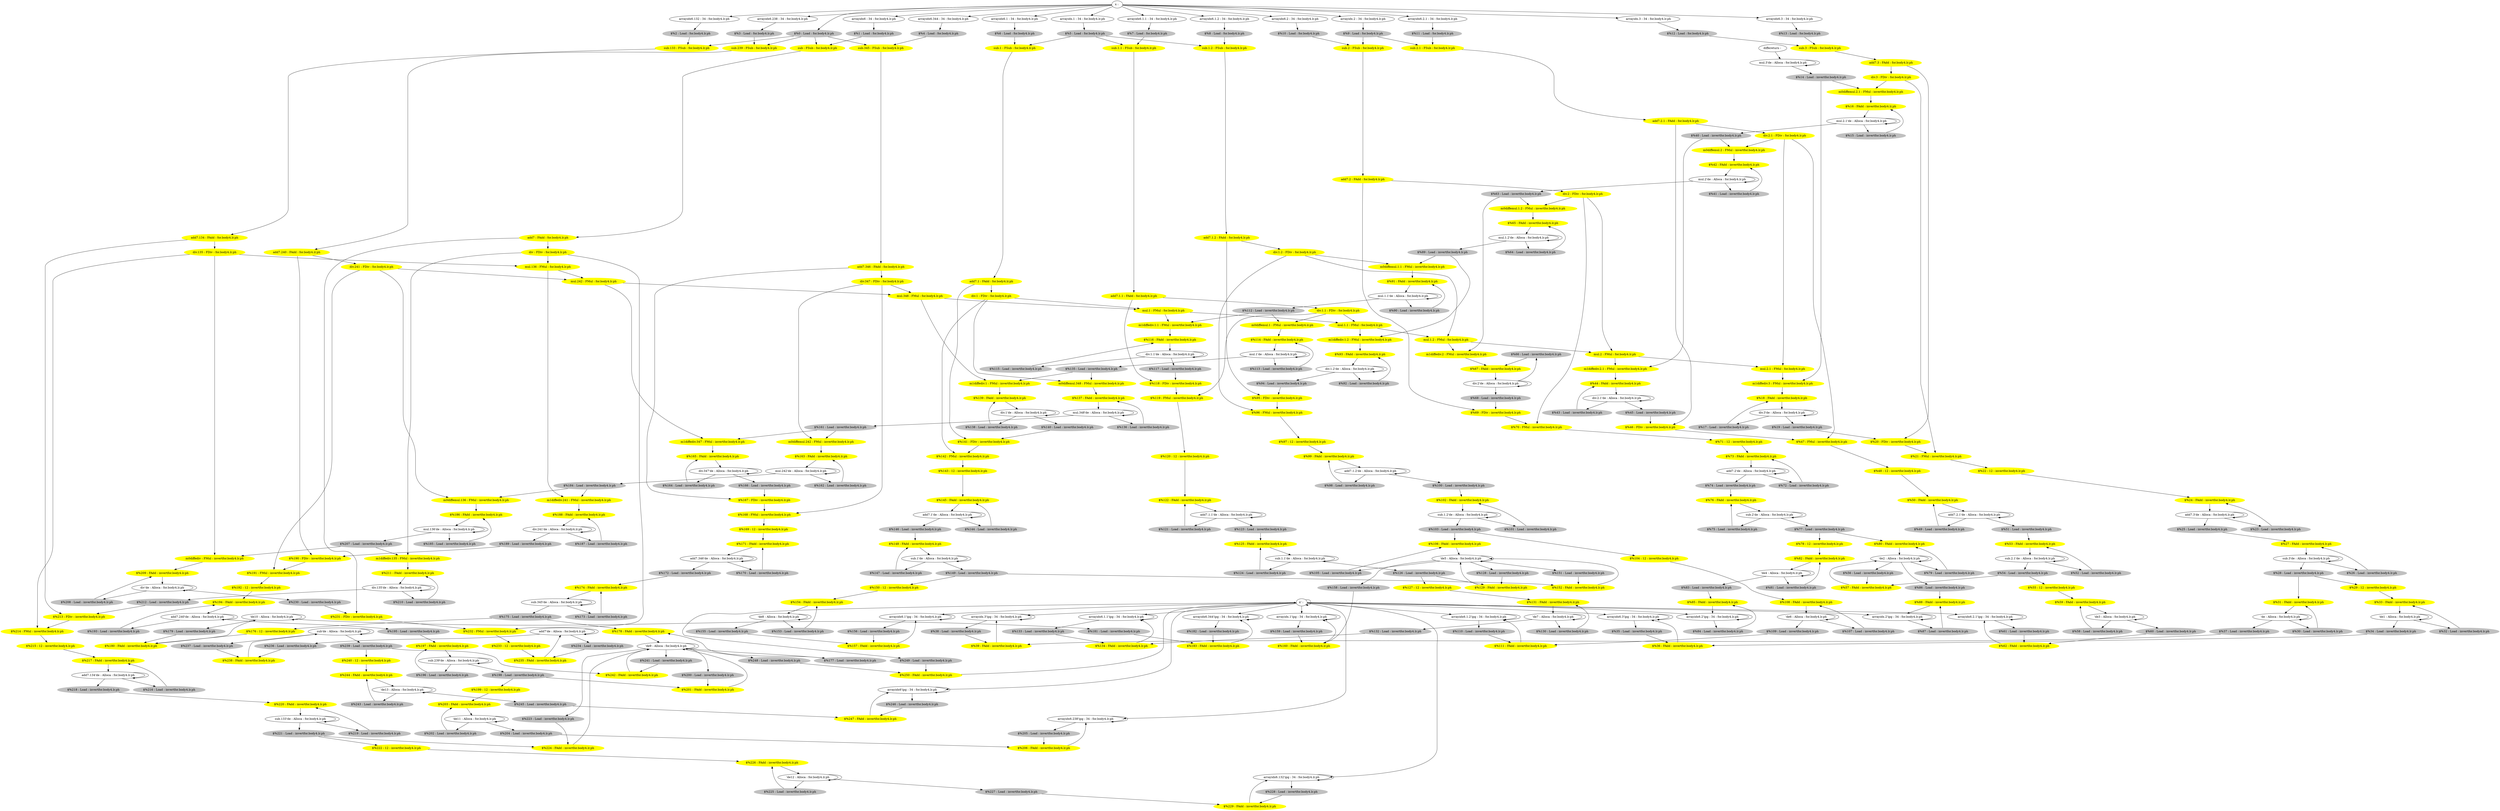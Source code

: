 digraph G {
		"$%66 : Load : invertfor.body4.lr.ph" [color = gray style=filled];
		"$%66 : Load : invertfor.body4.lr.ph" -> "$%67 : FAdd : invertfor.body4.lr.ph" 
		"$%67 : FAdd : invertfor.body4.lr.ph" [color = yellow style=filled];
		"$%67 : FAdd : invertfor.body4.lr.ph" -> "div.2'de : Alloca : for.body4.lr.ph" 
		"$%68 : Load : invertfor.body4.lr.ph" [color = gray style=filled];
		"$%68 : Load : invertfor.body4.lr.ph" -> "$%69 : FDiv : invertfor.body4.lr.ph" 
		"$%69 : FDiv : invertfor.body4.lr.ph" [color = yellow style=filled];
		"$%69 : FDiv : invertfor.body4.lr.ph" -> "$%70 : FMul : invertfor.body4.lr.ph" 
		"$%70 : FMul : invertfor.body4.lr.ph" [color = yellow style=filled];
		"$%70 : FMul : invertfor.body4.lr.ph" -> "$%71 : 12 : invertfor.body4.lr.ph" 
		"$%71 : 12 : invertfor.body4.lr.ph" [color = yellow style=filled];
		"$%71 : 12 : invertfor.body4.lr.ph" -> "$%73 : FAdd : invertfor.body4.lr.ph" 
		"add7.2'de : Alloca : for.body4.lr.ph" -> "add7.2'de : Alloca : for.body4.lr.ph" 
		"add7.2'de : Alloca : for.body4.lr.ph" -> "$%74 : Load : invertfor.body4.lr.ph" 
		"add7.2'de : Alloca : for.body4.lr.ph" -> "$%72 : Load : invertfor.body4.lr.ph" 
		"$%72 : Load : invertfor.body4.lr.ph" [color = gray style=filled];
		"$%72 : Load : invertfor.body4.lr.ph" -> "$%73 : FAdd : invertfor.body4.lr.ph" 
		"$%73 : FAdd : invertfor.body4.lr.ph" [color = yellow style=filled];
		"$%73 : FAdd : invertfor.body4.lr.ph" -> "add7.2'de : Alloca : for.body4.lr.ph" 
		"$%74 : Load : invertfor.body4.lr.ph" [color = gray style=filled];
		"$%74 : Load : invertfor.body4.lr.ph" -> "$%76 : FAdd : invertfor.body4.lr.ph" 
		"sub.2'de : Alloca : for.body4.lr.ph" -> "sub.2'de : Alloca : for.body4.lr.ph" 
		"sub.2'de : Alloca : for.body4.lr.ph" -> "$%77 : Load : invertfor.body4.lr.ph" 
		"sub.2'de : Alloca : for.body4.lr.ph" -> "$%75 : Load : invertfor.body4.lr.ph" 
		"$%75 : Load : invertfor.body4.lr.ph" [color = gray style=filled];
		"$%75 : Load : invertfor.body4.lr.ph" -> "$%76 : FAdd : invertfor.body4.lr.ph" 
		"$%76 : FAdd : invertfor.body4.lr.ph" [color = yellow style=filled];
		"$%76 : FAdd : invertfor.body4.lr.ph" -> "sub.2'de : Alloca : for.body4.lr.ph" 
		"$%77 : Load : invertfor.body4.lr.ph" [color = gray style=filled];
		"$%77 : Load : invertfor.body4.lr.ph" -> "$%80 : FAdd : invertfor.body4.lr.ph" 
		"$%77 : Load : invertfor.body4.lr.ph" -> "$%78 : 12 : invertfor.body4.lr.ph" 
		"$%78 : 12 : invertfor.body4.lr.ph" [color = yellow style=filled];
		"$%78 : 12 : invertfor.body4.lr.ph" -> "$%82 : FAdd : invertfor.body4.lr.ph" 
		"$%79 : Load : invertfor.body4.lr.ph" [color = gray style=filled];
		"$%79 : Load : invertfor.body4.lr.ph" -> "$%80 : FAdd : invertfor.body4.lr.ph" 
		"$%80 : FAdd : invertfor.body4.lr.ph" [color = yellow style=filled];
		"$%80 : FAdd : invertfor.body4.lr.ph" -> "'de2 : Alloca : for.body4.lr.ph" 
		"'de4 : Alloca : for.body4.lr.ph" -> "'de4 : Alloca : for.body4.lr.ph" 
		"'de4 : Alloca : for.body4.lr.ph" -> "$%83 : Load : invertfor.body4.lr.ph" 
		"'de4 : Alloca : for.body4.lr.ph" -> "$%81 : Load : invertfor.body4.lr.ph" 
		"$%81 : Load : invertfor.body4.lr.ph" [color = gray style=filled];
		"$%81 : Load : invertfor.body4.lr.ph" -> "$%82 : FAdd : invertfor.body4.lr.ph" 
		"$%83 : Load : invertfor.body4.lr.ph" [color = gray style=filled];
		"$%83 : Load : invertfor.body4.lr.ph" -> "$%85 : FAdd : invertfor.body4.lr.ph" 
		"$%179 : Load : invertfor.body4.lr.ph" [color = gray style=filled];
		"$%179 : Load : invertfor.body4.lr.ph" -> "$%180 : FAdd : invertfor.body4.lr.ph" 
		"$%180 : FAdd : invertfor.body4.lr.ph" [color = yellow style=filled];
		"$%180 : FAdd : invertfor.body4.lr.ph" -> "'de10 : Alloca : for.body4.lr.ph" 
		"$%181 : Load : invertfor.body4.lr.ph" [color = gray style=filled];
		"$%181 : Load : invertfor.body4.lr.ph" -> "$%183 : FAdd : invertfor.body4.lr.ph" 
		"arrayidx6.344'ipg : 34 : for.body4.lr.ph" -> "arrayidx6.344'ipg : 34 : for.body4.lr.ph" 
		"arrayidx6.344'ipg : 34 : for.body4.lr.ph" -> "$%182 : Load : invertfor.body4.lr.ph" 
		"$%182 : Load : invertfor.body4.lr.ph" [color = gray style=filled];
		"$%182 : Load : invertfor.body4.lr.ph" -> "$%183 : FAdd : invertfor.body4.lr.ph" 
		"$%183 : FAdd : invertfor.body4.lr.ph" [color = yellow style=filled];
		"$%183 : FAdd : invertfor.body4.lr.ph" -> "arrayidx6.344'ipg : 34 : for.body4.lr.ph" 
		"$%184 : Load : invertfor.body4.lr.ph" [color = gray style=filled];
		"$%184 : Load : invertfor.body4.lr.ph" -> "m0diffemul.136 : FMul : invertfor.body4.lr.ph" 
		"$%184 : Load : invertfor.body4.lr.ph" -> "m1diffediv.241 : FMul : invertfor.body4.lr.ph" 
		"m0diffemul.136 : FMul : invertfor.body4.lr.ph" [color = yellow style=filled];
		"m0diffemul.136 : FMul : invertfor.body4.lr.ph" -> "$%186 : FAdd : invertfor.body4.lr.ph" 
		"m1diffediv.241 : FMul : invertfor.body4.lr.ph" [color = yellow style=filled];
		"m1diffediv.241 : FMul : invertfor.body4.lr.ph" -> "$%188 : FAdd : invertfor.body4.lr.ph" 
		"mul.136'de : Alloca : for.body4.lr.ph" -> "mul.136'de : Alloca : for.body4.lr.ph" 
		"mul.136'de : Alloca : for.body4.lr.ph" -> "$%207 : Load : invertfor.body4.lr.ph" 
		"mul.136'de : Alloca : for.body4.lr.ph" -> "$%185 : Load : invertfor.body4.lr.ph" 
		"$%185 : Load : invertfor.body4.lr.ph" [color = gray style=filled];
		"$%185 : Load : invertfor.body4.lr.ph" -> "$%186 : FAdd : invertfor.body4.lr.ph" 
		"$%186 : FAdd : invertfor.body4.lr.ph" [color = yellow style=filled];
		"$%186 : FAdd : invertfor.body4.lr.ph" -> "mul.136'de : Alloca : for.body4.lr.ph" 
		"div.241'de : Alloca : for.body4.lr.ph" -> "div.241'de : Alloca : for.body4.lr.ph" 
		"div.241'de : Alloca : for.body4.lr.ph" -> "$%189 : Load : invertfor.body4.lr.ph" 
		"div.241'de : Alloca : for.body4.lr.ph" -> "$%187 : Load : invertfor.body4.lr.ph" 
		"$%187 : Load : invertfor.body4.lr.ph" [color = gray style=filled];
		"$%187 : Load : invertfor.body4.lr.ph" -> "$%188 : FAdd : invertfor.body4.lr.ph" 
		"$%188 : FAdd : invertfor.body4.lr.ph" [color = yellow style=filled];
		"$%188 : FAdd : invertfor.body4.lr.ph" -> "div.241'de : Alloca : for.body4.lr.ph" 
		"$%189 : Load : invertfor.body4.lr.ph" [color = gray style=filled];
		"$%189 : Load : invertfor.body4.lr.ph" -> "$%190 : FDiv : invertfor.body4.lr.ph" 
		"$%190 : FDiv : invertfor.body4.lr.ph" [color = yellow style=filled];
		"$%190 : FDiv : invertfor.body4.lr.ph" -> "$%191 : FMul : invertfor.body4.lr.ph" 
		"$%191 : FMul : invertfor.body4.lr.ph" [color = yellow style=filled];
		"$%191 : FMul : invertfor.body4.lr.ph" -> "$%192 : 12 : invertfor.body4.lr.ph" 
		"$%192 : 12 : invertfor.body4.lr.ph" [color = yellow style=filled];
		"$%192 : 12 : invertfor.body4.lr.ph" -> "$%194 : FAdd : invertfor.body4.lr.ph" 
		"x : " -> "$%0 : Load : for.body4.lr.ph" 
		"x : " -> "arrayidx.2 : 34 : for.body4.lr.ph" 
		"x : " -> "arrayidx6.1.2 : 34 : for.body4.lr.ph" 
		"x : " -> "arrayidx6.1.1 : 34 : for.body4.lr.ph" 
		"x : " -> "arrayidx6.2.1 : 34 : for.body4.lr.ph" 
		"x : " -> "arrayidx6.2 : 34 : for.body4.lr.ph" 
		"x : " -> "arrayidx.3 : 34 : for.body4.lr.ph" 
		"x : " -> "arrayidx6.3 : 34 : for.body4.lr.ph" 
		"x : " -> "arrayidx6.1 : 34 : for.body4.lr.ph" 
		"x : " -> "arrayidx.1 : 34 : for.body4.lr.ph" 
		"x : " -> "arrayidx6.344 : 34 : for.body4.lr.ph" 
		"x : " -> "arrayidx6.238 : 34 : for.body4.lr.ph" 
		"x : " -> "arrayidx6.132 : 34 : for.body4.lr.ph" 
		"x : " -> "arrayidx6 : 34 : for.body4.lr.ph" 
		"x' : " -> "$%249 : Load : invertfor.body4.lr.ph" 
		"x' : " -> "arrayidx6.132'ipg : 34 : for.body4.lr.ph" 
		"x' : " -> "arrayidx6.238'ipg : 34 : for.body4.lr.ph" 
		"x' : " -> "arrayidx6.344'ipg : 34 : for.body4.lr.ph" 
		"x' : " -> "arrayidx.1'ipg : 34 : for.body4.lr.ph" 
		"x' : " -> "arrayidx6.1'ipg : 34 : for.body4.lr.ph" 
		"x' : " -> "arrayidx6.1.1'ipg : 34 : for.body4.lr.ph" 
		"x' : " -> "arrayidx6.1.2'ipg : 34 : for.body4.lr.ph" 
		"x' : " -> "arrayidx.2'ipg : 34 : for.body4.lr.ph" 
		"x' : " -> "arrayidx6'ipg : 34 : for.body4.lr.ph" 
		"x' : " -> "x' : " 
		"x' : " -> "arrayidx6.2'ipg : 34 : for.body4.lr.ph" 
		"x' : " -> "arrayidx6.2.1'ipg : 34 : for.body4.lr.ph" 
		"x' : " -> "arrayidx.3'ipg : 34 : for.body4.lr.ph" 
		"x' : " -> "arrayidx6.3'ipg : 34 : for.body4.lr.ph" 
		"differeturn : " -> "mul.3'de : Alloca : for.body4.lr.ph" 
		"$%0 : Load : for.body4.lr.ph" [color = gray style=filled];
		"$%0 : Load : for.body4.lr.ph" -> "sub.345 : FSub : for.body4.lr.ph" 
		"$%0 : Load : for.body4.lr.ph" -> "sub.239 : FSub : for.body4.lr.ph" 
		"$%0 : Load : for.body4.lr.ph" -> "sub.133 : FSub : for.body4.lr.ph" 
		"$%0 : Load : for.body4.lr.ph" -> "sub : FSub : for.body4.lr.ph" 
		"arrayidx6 : 34 : for.body4.lr.ph" -> "$%1 : Load : for.body4.lr.ph" 
		"$%1 : Load : for.body4.lr.ph" [color = gray style=filled];
		"$%1 : Load : for.body4.lr.ph" -> "sub : FSub : for.body4.lr.ph" 
		"sub : FSub : for.body4.lr.ph" [color = yellow style=filled];
		"sub : FSub : for.body4.lr.ph" -> "add7 : FAdd : for.body4.lr.ph" 
		"add7 : FAdd : for.body4.lr.ph" [color = yellow style=filled];
		"add7 : FAdd : for.body4.lr.ph" -> "$%231 : FDiv : invertfor.body4.lr.ph" 
		"add7 : FAdd : for.body4.lr.ph" -> "div : FDiv : for.body4.lr.ph" 
		"div : FDiv : for.body4.lr.ph" [color = yellow style=filled];
		"div : FDiv : for.body4.lr.ph" -> "mul.136 : FMul : for.body4.lr.ph" 
		"div : FDiv : for.body4.lr.ph" -> "$%232 : FMul : invertfor.body4.lr.ph" 
		"div : FDiv : for.body4.lr.ph" -> "m1diffediv.135 : FMul : invertfor.body4.lr.ph" 
		"arrayidx6.132 : 34 : for.body4.lr.ph" -> "$%2 : Load : for.body4.lr.ph" 
		"$%2 : Load : for.body4.lr.ph" [color = gray style=filled];
		"$%2 : Load : for.body4.lr.ph" -> "sub.133 : FSub : for.body4.lr.ph" 
		"sub.133 : FSub : for.body4.lr.ph" [color = yellow style=filled];
		"sub.133 : FSub : for.body4.lr.ph" -> "add7.134 : FAdd : for.body4.lr.ph" 
		"add7.134 : FAdd : for.body4.lr.ph" [color = yellow style=filled];
		"add7.134 : FAdd : for.body4.lr.ph" -> "$%213 : FDiv : invertfor.body4.lr.ph" 
		"add7.134 : FAdd : for.body4.lr.ph" -> "div.135 : FDiv : for.body4.lr.ph" 
		"div.135 : FDiv : for.body4.lr.ph" [color = yellow style=filled];
		"div.135 : FDiv : for.body4.lr.ph" -> "$%214 : FMul : invertfor.body4.lr.ph" 
		"div.135 : FDiv : for.body4.lr.ph" -> "m0diffediv : FMul : invertfor.body4.lr.ph" 
		"div.135 : FDiv : for.body4.lr.ph" -> "mul.136 : FMul : for.body4.lr.ph" 
		"mul.136 : FMul : for.body4.lr.ph" [color = yellow style=filled];
		"mul.136 : FMul : for.body4.lr.ph" -> "mul.242 : FMul : for.body4.lr.ph" 
		"mul.136 : FMul : for.body4.lr.ph" -> "m1diffediv.241 : FMul : invertfor.body4.lr.ph" 
		"arrayidx6.238 : 34 : for.body4.lr.ph" -> "$%3 : Load : for.body4.lr.ph" 
		"$%3 : Load : for.body4.lr.ph" [color = gray style=filled];
		"$%3 : Load : for.body4.lr.ph" -> "sub.239 : FSub : for.body4.lr.ph" 
		"sub.239 : FSub : for.body4.lr.ph" [color = yellow style=filled];
		"sub.239 : FSub : for.body4.lr.ph" -> "add7.240 : FAdd : for.body4.lr.ph" 
		"add7.240 : FAdd : for.body4.lr.ph" [color = yellow style=filled];
		"add7.240 : FAdd : for.body4.lr.ph" -> "$%190 : FDiv : invertfor.body4.lr.ph" 
		"add7.240 : FAdd : for.body4.lr.ph" -> "div.241 : FDiv : for.body4.lr.ph" 
		"div.241 : FDiv : for.body4.lr.ph" [color = yellow style=filled];
		"div.241 : FDiv : for.body4.lr.ph" -> "$%191 : FMul : invertfor.body4.lr.ph" 
		"div.241 : FDiv : for.body4.lr.ph" -> "m0diffemul.136 : FMul : invertfor.body4.lr.ph" 
		"div.241 : FDiv : for.body4.lr.ph" -> "mul.242 : FMul : for.body4.lr.ph" 
		"mul.242 : FMul : for.body4.lr.ph" [color = yellow style=filled];
		"mul.242 : FMul : for.body4.lr.ph" -> "mul.348 : FMul : for.body4.lr.ph" 
		"mul.242 : FMul : for.body4.lr.ph" -> "m1diffediv.347 : FMul : invertfor.body4.lr.ph" 
		"arrayidx6.344 : 34 : for.body4.lr.ph" -> "$%4 : Load : for.body4.lr.ph" 
		"$%4 : Load : for.body4.lr.ph" [color = gray style=filled];
		"$%4 : Load : for.body4.lr.ph" -> "sub.345 : FSub : for.body4.lr.ph" 
		"sub.345 : FSub : for.body4.lr.ph" [color = yellow style=filled];
		"sub.345 : FSub : for.body4.lr.ph" -> "add7.346 : FAdd : for.body4.lr.ph" 
		"add7.346 : FAdd : for.body4.lr.ph" [color = yellow style=filled];
		"add7.346 : FAdd : for.body4.lr.ph" -> "$%167 : FDiv : invertfor.body4.lr.ph" 
		"add7.346 : FAdd : for.body4.lr.ph" -> "div.347 : FDiv : for.body4.lr.ph" 
		"div.347 : FDiv : for.body4.lr.ph" [color = yellow style=filled];
		"div.347 : FDiv : for.body4.lr.ph" -> "$%168 : FMul : invertfor.body4.lr.ph" 
		"div.347 : FDiv : for.body4.lr.ph" -> "m0diffemul.242 : FMul : invertfor.body4.lr.ph" 
		"div.347 : FDiv : for.body4.lr.ph" -> "mul.348 : FMul : for.body4.lr.ph" 
		"mul.348 : FMul : for.body4.lr.ph" [color = yellow style=filled];
		"mul.348 : FMul : for.body4.lr.ph" -> "mul.1 : FMul : for.body4.lr.ph" 
		"mul.348 : FMul : for.body4.lr.ph" -> "m1diffediv.1 : FMul : invertfor.body4.lr.ph" 
		"arrayidx.1 : 34 : for.body4.lr.ph" -> "$%5 : Load : for.body4.lr.ph" 
		"$%5 : Load : for.body4.lr.ph" [color = gray style=filled];
		"$%5 : Load : for.body4.lr.ph" -> "sub.1.2 : FSub : for.body4.lr.ph" 
		"$%5 : Load : for.body4.lr.ph" -> "sub.1.1 : FSub : for.body4.lr.ph" 
		"$%5 : Load : for.body4.lr.ph" -> "sub.1 : FSub : for.body4.lr.ph" 
		"arrayidx6.1 : 34 : for.body4.lr.ph" -> "$%6 : Load : for.body4.lr.ph" 
		"$%6 : Load : for.body4.lr.ph" [color = gray style=filled];
		"$%6 : Load : for.body4.lr.ph" -> "sub.1 : FSub : for.body4.lr.ph" 
		"sub.1 : FSub : for.body4.lr.ph" [color = yellow style=filled];
		"sub.1 : FSub : for.body4.lr.ph" -> "add7.1 : FAdd : for.body4.lr.ph" 
		"add7.1 : FAdd : for.body4.lr.ph" [color = yellow style=filled];
		"add7.1 : FAdd : for.body4.lr.ph" -> "$%141 : FDiv : invertfor.body4.lr.ph" 
		"add7.1 : FAdd : for.body4.lr.ph" -> "div.1 : FDiv : for.body4.lr.ph" 
		"div.1 : FDiv : for.body4.lr.ph" [color = yellow style=filled];
		"div.1 : FDiv : for.body4.lr.ph" -> "$%142 : FMul : invertfor.body4.lr.ph" 
		"div.1 : FDiv : for.body4.lr.ph" -> "m0diffemul.348 : FMul : invertfor.body4.lr.ph" 
		"div.1 : FDiv : for.body4.lr.ph" -> "mul.1 : FMul : for.body4.lr.ph" 
		"mul.1 : FMul : for.body4.lr.ph" [color = yellow style=filled];
		"mul.1 : FMul : for.body4.lr.ph" -> "mul.1.1 : FMul : for.body4.lr.ph" 
		"mul.1 : FMul : for.body4.lr.ph" -> "m1diffediv.1.1 : FMul : invertfor.body4.lr.ph" 
		"arrayidx6.1.1 : 34 : for.body4.lr.ph" -> "$%7 : Load : for.body4.lr.ph" 
		"$%7 : Load : for.body4.lr.ph" [color = gray style=filled];
		"$%7 : Load : for.body4.lr.ph" -> "sub.1.1 : FSub : for.body4.lr.ph" 
		"sub.1.1 : FSub : for.body4.lr.ph" [color = yellow style=filled];
		"sub.1.1 : FSub : for.body4.lr.ph" -> "add7.1.1 : FAdd : for.body4.lr.ph" 
		"add7.1.1 : FAdd : for.body4.lr.ph" [color = yellow style=filled];
		"add7.1.1 : FAdd : for.body4.lr.ph" -> "$%118 : FDiv : invertfor.body4.lr.ph" 
		"add7.1.1 : FAdd : for.body4.lr.ph" -> "div.1.1 : FDiv : for.body4.lr.ph" 
		"div.1.1 : FDiv : for.body4.lr.ph" [color = yellow style=filled];
		"div.1.1 : FDiv : for.body4.lr.ph" -> "$%119 : FMul : invertfor.body4.lr.ph" 
		"div.1.1 : FDiv : for.body4.lr.ph" -> "m0diffemul.1 : FMul : invertfor.body4.lr.ph" 
		"div.1.1 : FDiv : for.body4.lr.ph" -> "mul.1.1 : FMul : for.body4.lr.ph" 
		"mul.1.1 : FMul : for.body4.lr.ph" [color = yellow style=filled];
		"mul.1.1 : FMul : for.body4.lr.ph" -> "mul.1.2 : FMul : for.body4.lr.ph" 
		"mul.1.1 : FMul : for.body4.lr.ph" -> "m1diffediv.1.2 : FMul : invertfor.body4.lr.ph" 
		"arrayidx6.1.2 : 34 : for.body4.lr.ph" -> "$%8 : Load : for.body4.lr.ph" 
		"$%8 : Load : for.body4.lr.ph" [color = gray style=filled];
		"$%8 : Load : for.body4.lr.ph" -> "sub.1.2 : FSub : for.body4.lr.ph" 
		"sub.1.2 : FSub : for.body4.lr.ph" [color = yellow style=filled];
		"sub.1.2 : FSub : for.body4.lr.ph" -> "add7.1.2 : FAdd : for.body4.lr.ph" 
		"add7.1.2 : FAdd : for.body4.lr.ph" [color = yellow style=filled];
		"add7.1.2 : FAdd : for.body4.lr.ph" -> "$%95 : FDiv : invertfor.body4.lr.ph" 
		"add7.1.2 : FAdd : for.body4.lr.ph" -> "div.1.2 : FDiv : for.body4.lr.ph" 
		"div.1.2 : FDiv : for.body4.lr.ph" [color = yellow style=filled];
		"div.1.2 : FDiv : for.body4.lr.ph" -> "$%96 : FMul : invertfor.body4.lr.ph" 
		"div.1.2 : FDiv : for.body4.lr.ph" -> "m0diffemul.1.1 : FMul : invertfor.body4.lr.ph" 
		"div.1.2 : FDiv : for.body4.lr.ph" -> "mul.1.2 : FMul : for.body4.lr.ph" 
		"mul.1.2 : FMul : for.body4.lr.ph" [color = yellow style=filled];
		"mul.1.2 : FMul : for.body4.lr.ph" -> "mul.2 : FMul : for.body4.lr.ph" 
		"mul.1.2 : FMul : for.body4.lr.ph" -> "m1diffediv.2 : FMul : invertfor.body4.lr.ph" 
		"arrayidx.2 : 34 : for.body4.lr.ph" -> "$%9 : Load : for.body4.lr.ph" 
		"$%9 : Load : for.body4.lr.ph" [color = gray style=filled];
		"$%9 : Load : for.body4.lr.ph" -> "sub.2.1 : FSub : for.body4.lr.ph" 
		"$%9 : Load : for.body4.lr.ph" -> "sub.2 : FSub : for.body4.lr.ph" 
		"arrayidx6.2 : 34 : for.body4.lr.ph" -> "$%10 : Load : for.body4.lr.ph" 
		"$%10 : Load : for.body4.lr.ph" [color = gray style=filled];
		"$%10 : Load : for.body4.lr.ph" -> "sub.2 : FSub : for.body4.lr.ph" 
		"sub.2 : FSub : for.body4.lr.ph" [color = yellow style=filled];
		"sub.2 : FSub : for.body4.lr.ph" -> "add7.2 : FAdd : for.body4.lr.ph" 
		"add7.2 : FAdd : for.body4.lr.ph" [color = yellow style=filled];
		"add7.2 : FAdd : for.body4.lr.ph" -> "$%69 : FDiv : invertfor.body4.lr.ph" 
		"add7.2 : FAdd : for.body4.lr.ph" -> "div.2 : FDiv : for.body4.lr.ph" 
		"div.2 : FDiv : for.body4.lr.ph" [color = yellow style=filled];
		"div.2 : FDiv : for.body4.lr.ph" -> "$%70 : FMul : invertfor.body4.lr.ph" 
		"div.2 : FDiv : for.body4.lr.ph" -> "m0diffemul.1.2 : FMul : invertfor.body4.lr.ph" 
		"div.2 : FDiv : for.body4.lr.ph" -> "mul.2 : FMul : for.body4.lr.ph" 
		"mul.2 : FMul : for.body4.lr.ph" [color = yellow style=filled];
		"mul.2 : FMul : for.body4.lr.ph" -> "mul.2.1 : FMul : for.body4.lr.ph" 
		"mul.2 : FMul : for.body4.lr.ph" -> "m1diffediv.2.1 : FMul : invertfor.body4.lr.ph" 
		"arrayidx6.2.1 : 34 : for.body4.lr.ph" -> "$%11 : Load : for.body4.lr.ph" 
		"$%11 : Load : for.body4.lr.ph" [color = gray style=filled];
		"$%11 : Load : for.body4.lr.ph" -> "sub.2.1 : FSub : for.body4.lr.ph" 
		"sub.2.1 : FSub : for.body4.lr.ph" [color = yellow style=filled];
		"sub.2.1 : FSub : for.body4.lr.ph" -> "add7.2.1 : FAdd : for.body4.lr.ph" 
		"add7.2.1 : FAdd : for.body4.lr.ph" [color = yellow style=filled];
		"add7.2.1 : FAdd : for.body4.lr.ph" -> "$%46 : FDiv : invertfor.body4.lr.ph" 
		"add7.2.1 : FAdd : for.body4.lr.ph" -> "div.2.1 : FDiv : for.body4.lr.ph" 
		"div.2.1 : FDiv : for.body4.lr.ph" [color = yellow style=filled];
		"div.2.1 : FDiv : for.body4.lr.ph" -> "$%47 : FMul : invertfor.body4.lr.ph" 
		"div.2.1 : FDiv : for.body4.lr.ph" -> "m0diffemul.2 : FMul : invertfor.body4.lr.ph" 
		"div.2.1 : FDiv : for.body4.lr.ph" -> "mul.2.1 : FMul : for.body4.lr.ph" 
		"mul.2.1 : FMul : for.body4.lr.ph" [color = yellow style=filled];
		"mul.2.1 : FMul : for.body4.lr.ph" -> "m1diffediv.3 : FMul : invertfor.body4.lr.ph" 
		"arrayidx.3 : 34 : for.body4.lr.ph" -> "$%12 : Load : for.body4.lr.ph" 
		"m1diffediv.1.1 : FMul : invertfor.body4.lr.ph" [color = yellow style=filled];
		"m1diffediv.1.1 : FMul : invertfor.body4.lr.ph" -> "$%116 : FAdd : invertfor.body4.lr.ph" 
		"mul.1'de : Alloca : for.body4.lr.ph" -> "mul.1'de : Alloca : for.body4.lr.ph" 
		"mul.1'de : Alloca : for.body4.lr.ph" -> "$%135 : Load : invertfor.body4.lr.ph" 
		"mul.1'de : Alloca : for.body4.lr.ph" -> "$%113 : Load : invertfor.body4.lr.ph" 
		"$%113 : Load : invertfor.body4.lr.ph" [color = gray style=filled];
		"$%113 : Load : invertfor.body4.lr.ph" -> "$%114 : FAdd : invertfor.body4.lr.ph" 
		"$%114 : FAdd : invertfor.body4.lr.ph" [color = yellow style=filled];
		"$%114 : FAdd : invertfor.body4.lr.ph" -> "mul.1'de : Alloca : for.body4.lr.ph" 
		"div.1.1'de : Alloca : for.body4.lr.ph" -> "div.1.1'de : Alloca : for.body4.lr.ph" 
		"div.1.1'de : Alloca : for.body4.lr.ph" -> "$%117 : Load : invertfor.body4.lr.ph" 
		"div.1.1'de : Alloca : for.body4.lr.ph" -> "$%115 : Load : invertfor.body4.lr.ph" 
		"$%115 : Load : invertfor.body4.lr.ph" [color = gray style=filled];
		"$%115 : Load : invertfor.body4.lr.ph" -> "$%116 : FAdd : invertfor.body4.lr.ph" 
		"$%117 : Load : invertfor.body4.lr.ph" [color = gray style=filled];
		"$%117 : Load : invertfor.body4.lr.ph" -> "$%118 : FDiv : invertfor.body4.lr.ph" 
		"$%12 : Load : for.body4.lr.ph" [color = gray style=filled];
		"$%12 : Load : for.body4.lr.ph" -> "sub.3 : FSub : for.body4.lr.ph" 
		"arrayidx6.3 : 34 : for.body4.lr.ph" -> "$%13 : Load : for.body4.lr.ph" 
		"$%13 : Load : for.body4.lr.ph" [color = gray style=filled];
		"$%13 : Load : for.body4.lr.ph" -> "sub.3 : FSub : for.body4.lr.ph" 
		"sub.3 : FSub : for.body4.lr.ph" [color = yellow style=filled];
		"sub.3 : FSub : for.body4.lr.ph" -> "add7.3 : FAdd : for.body4.lr.ph" 
		"add7.3 : FAdd : for.body4.lr.ph" [color = yellow style=filled];
		"add7.3 : FAdd : for.body4.lr.ph" -> "$%20 : FDiv : invertfor.body4.lr.ph" 
		"add7.3 : FAdd : for.body4.lr.ph" -> "div.3 : FDiv : for.body4.lr.ph" 
		"div.3 : FDiv : for.body4.lr.ph" [color = yellow style=filled];
		"div.3 : FDiv : for.body4.lr.ph" -> "m0diffemul.2.1 : FMul : invertfor.body4.lr.ph" 
		"div.3 : FDiv : for.body4.lr.ph" -> "$%21 : FMul : invertfor.body4.lr.ph" 
		"m0diffemul.2.1 : FMul : invertfor.body4.lr.ph" [color = yellow style=filled];
		"m0diffemul.2.1 : FMul : invertfor.body4.lr.ph" -> "$%16 : FAdd : invertfor.body4.lr.ph" 
		"$%14 : Load : invertfor.body4.lr.ph" [color = gray style=filled];
		"$%14 : Load : invertfor.body4.lr.ph" -> "m1diffediv.3 : FMul : invertfor.body4.lr.ph" 
		"$%14 : Load : invertfor.body4.lr.ph" -> "m0diffemul.2.1 : FMul : invertfor.body4.lr.ph" 
		"mul.3'de : Alloca : for.body4.lr.ph" -> "$%14 : Load : invertfor.body4.lr.ph" 
		"mul.3'de : Alloca : for.body4.lr.ph" -> "mul.3'de : Alloca : for.body4.lr.ph" 
		"mul.2.1'de : Alloca : for.body4.lr.ph" -> "mul.2.1'de : Alloca : for.body4.lr.ph" 
		"mul.2.1'de : Alloca : for.body4.lr.ph" -> "$%40 : Load : invertfor.body4.lr.ph" 
		"mul.2.1'de : Alloca : for.body4.lr.ph" -> "$%15 : Load : invertfor.body4.lr.ph" 
		"$%15 : Load : invertfor.body4.lr.ph" [color = gray style=filled];
		"$%15 : Load : invertfor.body4.lr.ph" -> "$%16 : FAdd : invertfor.body4.lr.ph" 
		"div.3'de : Alloca : for.body4.lr.ph" -> "div.3'de : Alloca : for.body4.lr.ph" 
		"div.3'de : Alloca : for.body4.lr.ph" -> "$%19 : Load : invertfor.body4.lr.ph" 
		"div.3'de : Alloca : for.body4.lr.ph" -> "$%17 : Load : invertfor.body4.lr.ph" 
		"$%17 : Load : invertfor.body4.lr.ph" [color = gray style=filled];
		"$%17 : Load : invertfor.body4.lr.ph" -> "$%18 : FAdd : invertfor.body4.lr.ph" 
		"arrayidx6.3'ipg : 34 : for.body4.lr.ph" -> "$%35 : Load : invertfor.body4.lr.ph" 
		"arrayidx6.3'ipg : 34 : for.body4.lr.ph" -> "arrayidx6.3'ipg : 34 : for.body4.lr.ph" 
		"$%40 : Load : invertfor.body4.lr.ph" [color = gray style=filled];
		"$%40 : Load : invertfor.body4.lr.ph" -> "m0diffemul.2 : FMul : invertfor.body4.lr.ph" 
		"$%40 : Load : invertfor.body4.lr.ph" -> "m1diffediv.2.1 : FMul : invertfor.body4.lr.ph" 
		"m0diffemul.2 : FMul : invertfor.body4.lr.ph" [color = yellow style=filled];
		"m0diffemul.2 : FMul : invertfor.body4.lr.ph" -> "$%42 : FAdd : invertfor.body4.lr.ph" 
		"m1diffediv.2.1 : FMul : invertfor.body4.lr.ph" [color = yellow style=filled];
		"m1diffediv.2.1 : FMul : invertfor.body4.lr.ph" -> "$%44 : FAdd : invertfor.body4.lr.ph" 
		"mul.2'de : Alloca : for.body4.lr.ph" -> "mul.2'de : Alloca : for.body4.lr.ph" 
		"mul.2'de : Alloca : for.body4.lr.ph" -> "$%63 : Load : invertfor.body4.lr.ph" 
		"mul.2'de : Alloca : for.body4.lr.ph" -> "$%41 : Load : invertfor.body4.lr.ph" 
		"$%41 : Load : invertfor.body4.lr.ph" [color = gray style=filled];
		"$%41 : Load : invertfor.body4.lr.ph" -> "$%42 : FAdd : invertfor.body4.lr.ph" 
		"$%35 : Load : invertfor.body4.lr.ph" [color = gray style=filled];
		"$%35 : Load : invertfor.body4.lr.ph" -> "$%36 : FAdd : invertfor.body4.lr.ph" 
		"$%36 : FAdd : invertfor.body4.lr.ph" [color = yellow style=filled];
		"$%36 : FAdd : invertfor.body4.lr.ph" -> "arrayidx6.3'ipg : 34 : for.body4.lr.ph" 
		"$%37 : Load : invertfor.body4.lr.ph" [color = gray style=filled];
		"$%37 : Load : invertfor.body4.lr.ph" -> "$%39 : FAdd : invertfor.body4.lr.ph" 
		"arrayidx.3'ipg : 34 : for.body4.lr.ph" -> "$%38 : Load : invertfor.body4.lr.ph" 
		"arrayidx.3'ipg : 34 : for.body4.lr.ph" -> "arrayidx.3'ipg : 34 : for.body4.lr.ph" 
		"$%38 : Load : invertfor.body4.lr.ph" [color = gray style=filled];
		"$%38 : Load : invertfor.body4.lr.ph" -> "$%39 : FAdd : invertfor.body4.lr.ph" 
		"$%39 : FAdd : invertfor.body4.lr.ph" [color = yellow style=filled];
		"$%39 : FAdd : invertfor.body4.lr.ph" -> "arrayidx.3'ipg : 34 : for.body4.lr.ph" 
		"$%42 : FAdd : invertfor.body4.lr.ph" [color = yellow style=filled];
		"$%42 : FAdd : invertfor.body4.lr.ph" -> "mul.2'de : Alloca : for.body4.lr.ph" 
		"div.2.1'de : Alloca : for.body4.lr.ph" -> "div.2.1'de : Alloca : for.body4.lr.ph" 
		"div.2.1'de : Alloca : for.body4.lr.ph" -> "$%45 : Load : invertfor.body4.lr.ph" 
		"div.2.1'de : Alloca : for.body4.lr.ph" -> "$%43 : Load : invertfor.body4.lr.ph" 
		"$%43 : Load : invertfor.body4.lr.ph" [color = gray style=filled];
		"$%43 : Load : invertfor.body4.lr.ph" -> "$%44 : FAdd : invertfor.body4.lr.ph" 
		"$%44 : FAdd : invertfor.body4.lr.ph" [color = yellow style=filled];
		"$%44 : FAdd : invertfor.body4.lr.ph" -> "div.2.1'de : Alloca : for.body4.lr.ph" 
		"$%45 : Load : invertfor.body4.lr.ph" [color = gray style=filled];
		"$%45 : Load : invertfor.body4.lr.ph" -> "$%46 : FDiv : invertfor.body4.lr.ph" 
		"$%48 : 12 : invertfor.body4.lr.ph" [color = yellow style=filled];
		"$%48 : 12 : invertfor.body4.lr.ph" -> "$%50 : FAdd : invertfor.body4.lr.ph" 
		"m1diffediv.3 : FMul : invertfor.body4.lr.ph" [color = yellow style=filled];
		"m1diffediv.3 : FMul : invertfor.body4.lr.ph" -> "$%18 : FAdd : invertfor.body4.lr.ph" 
		"$%16 : FAdd : invertfor.body4.lr.ph" [color = yellow style=filled];
		"$%16 : FAdd : invertfor.body4.lr.ph" -> "mul.2.1'de : Alloca : for.body4.lr.ph" 
		"$%18 : FAdd : invertfor.body4.lr.ph" [color = yellow style=filled];
		"$%18 : FAdd : invertfor.body4.lr.ph" -> "div.3'de : Alloca : for.body4.lr.ph" 
		"$%19 : Load : invertfor.body4.lr.ph" [color = gray style=filled];
		"$%19 : Load : invertfor.body4.lr.ph" -> "$%20 : FDiv : invertfor.body4.lr.ph" 
		"$%20 : FDiv : invertfor.body4.lr.ph" [color = yellow style=filled];
		"$%20 : FDiv : invertfor.body4.lr.ph" -> "$%21 : FMul : invertfor.body4.lr.ph" 
		"$%21 : FMul : invertfor.body4.lr.ph" [color = yellow style=filled];
		"$%21 : FMul : invertfor.body4.lr.ph" -> "$%22 : 12 : invertfor.body4.lr.ph" 
		"$%22 : 12 : invertfor.body4.lr.ph" [color = yellow style=filled];
		"$%22 : 12 : invertfor.body4.lr.ph" -> "$%24 : FAdd : invertfor.body4.lr.ph" 
		"add7.3'de : Alloca : for.body4.lr.ph" -> "add7.3'de : Alloca : for.body4.lr.ph" 
		"add7.3'de : Alloca : for.body4.lr.ph" -> "$%25 : Load : invertfor.body4.lr.ph" 
		"add7.3'de : Alloca : for.body4.lr.ph" -> "$%23 : Load : invertfor.body4.lr.ph" 
		"$%23 : Load : invertfor.body4.lr.ph" [color = gray style=filled];
		"$%23 : Load : invertfor.body4.lr.ph" -> "$%24 : FAdd : invertfor.body4.lr.ph" 
		"$%24 : FAdd : invertfor.body4.lr.ph" [color = yellow style=filled];
		"$%24 : FAdd : invertfor.body4.lr.ph" -> "add7.3'de : Alloca : for.body4.lr.ph" 
		"$%25 : Load : invertfor.body4.lr.ph" [color = gray style=filled];
		"$%25 : Load : invertfor.body4.lr.ph" -> "$%27 : FAdd : invertfor.body4.lr.ph" 
		"sub.3'de : Alloca : for.body4.lr.ph" -> "sub.3'de : Alloca : for.body4.lr.ph" 
		"sub.3'de : Alloca : for.body4.lr.ph" -> "$%28 : Load : invertfor.body4.lr.ph" 
		"sub.3'de : Alloca : for.body4.lr.ph" -> "$%26 : Load : invertfor.body4.lr.ph" 
		"$%26 : Load : invertfor.body4.lr.ph" [color = gray style=filled];
		"$%26 : Load : invertfor.body4.lr.ph" -> "$%27 : FAdd : invertfor.body4.lr.ph" 
		"$%27 : FAdd : invertfor.body4.lr.ph" [color = yellow style=filled];
		"$%27 : FAdd : invertfor.body4.lr.ph" -> "sub.3'de : Alloca : for.body4.lr.ph" 
		"$%28 : Load : invertfor.body4.lr.ph" [color = gray style=filled];
		"$%28 : Load : invertfor.body4.lr.ph" -> "$%31 : FAdd : invertfor.body4.lr.ph" 
		"$%28 : Load : invertfor.body4.lr.ph" -> "$%29 : 12 : invertfor.body4.lr.ph" 
		"$%29 : 12 : invertfor.body4.lr.ph" [color = yellow style=filled];
		"$%29 : 12 : invertfor.body4.lr.ph" -> "$%33 : FAdd : invertfor.body4.lr.ph" 
		"'de : Alloca : for.body4.lr.ph" -> "'de : Alloca : for.body4.lr.ph" 
		"'de : Alloca : for.body4.lr.ph" -> "$%37 : Load : invertfor.body4.lr.ph" 
		"'de : Alloca : for.body4.lr.ph" -> "$%30 : Load : invertfor.body4.lr.ph" 
		"$%30 : Load : invertfor.body4.lr.ph" [color = gray style=filled];
		"$%30 : Load : invertfor.body4.lr.ph" -> "$%31 : FAdd : invertfor.body4.lr.ph" 
		"$%31 : FAdd : invertfor.body4.lr.ph" [color = yellow style=filled];
		"$%31 : FAdd : invertfor.body4.lr.ph" -> "'de : Alloca : for.body4.lr.ph" 
		"'de1 : Alloca : for.body4.lr.ph" -> "'de1 : Alloca : for.body4.lr.ph" 
		"'de1 : Alloca : for.body4.lr.ph" -> "$%34 : Load : invertfor.body4.lr.ph" 
		"'de1 : Alloca : for.body4.lr.ph" -> "$%32 : Load : invertfor.body4.lr.ph" 
		"$%32 : Load : invertfor.body4.lr.ph" [color = gray style=filled];
		"$%32 : Load : invertfor.body4.lr.ph" -> "$%33 : FAdd : invertfor.body4.lr.ph" 
		"$%33 : FAdd : invertfor.body4.lr.ph" [color = yellow style=filled];
		"$%33 : FAdd : invertfor.body4.lr.ph" -> "'de1 : Alloca : for.body4.lr.ph" 
		"$%34 : Load : invertfor.body4.lr.ph" [color = gray style=filled];
		"$%34 : Load : invertfor.body4.lr.ph" -> "$%36 : FAdd : invertfor.body4.lr.ph" 
		"$%46 : FDiv : invertfor.body4.lr.ph" [color = yellow style=filled];
		"$%46 : FDiv : invertfor.body4.lr.ph" -> "$%47 : FMul : invertfor.body4.lr.ph" 
		"$%47 : FMul : invertfor.body4.lr.ph" [color = yellow style=filled];
		"$%47 : FMul : invertfor.body4.lr.ph" -> "$%48 : 12 : invertfor.body4.lr.ph" 
		"add7.2.1'de : Alloca : for.body4.lr.ph" -> "add7.2.1'de : Alloca : for.body4.lr.ph" 
		"add7.2.1'de : Alloca : for.body4.lr.ph" -> "$%51 : Load : invertfor.body4.lr.ph" 
		"add7.2.1'de : Alloca : for.body4.lr.ph" -> "$%49 : Load : invertfor.body4.lr.ph" 
		"$%49 : Load : invertfor.body4.lr.ph" [color = gray style=filled];
		"$%49 : Load : invertfor.body4.lr.ph" -> "$%50 : FAdd : invertfor.body4.lr.ph" 
		"$%50 : FAdd : invertfor.body4.lr.ph" [color = yellow style=filled];
		"$%50 : FAdd : invertfor.body4.lr.ph" -> "add7.2.1'de : Alloca : for.body4.lr.ph" 
		"$%51 : Load : invertfor.body4.lr.ph" [color = gray style=filled];
		"$%51 : Load : invertfor.body4.lr.ph" -> "$%53 : FAdd : invertfor.body4.lr.ph" 
		"sub.2.1'de : Alloca : for.body4.lr.ph" -> "sub.2.1'de : Alloca : for.body4.lr.ph" 
		"sub.2.1'de : Alloca : for.body4.lr.ph" -> "$%54 : Load : invertfor.body4.lr.ph" 
		"sub.2.1'de : Alloca : for.body4.lr.ph" -> "$%52 : Load : invertfor.body4.lr.ph" 
		"$%52 : Load : invertfor.body4.lr.ph" [color = gray style=filled];
		"$%52 : Load : invertfor.body4.lr.ph" -> "$%53 : FAdd : invertfor.body4.lr.ph" 
		"$%53 : FAdd : invertfor.body4.lr.ph" [color = yellow style=filled];
		"$%53 : FAdd : invertfor.body4.lr.ph" -> "sub.2.1'de : Alloca : for.body4.lr.ph" 
		"$%54 : Load : invertfor.body4.lr.ph" [color = gray style=filled];
		"$%54 : Load : invertfor.body4.lr.ph" -> "$%57 : FAdd : invertfor.body4.lr.ph" 
		"$%54 : Load : invertfor.body4.lr.ph" -> "$%55 : 12 : invertfor.body4.lr.ph" 
		"$%55 : 12 : invertfor.body4.lr.ph" [color = yellow style=filled];
		"$%55 : 12 : invertfor.body4.lr.ph" -> "$%59 : FAdd : invertfor.body4.lr.ph" 
		"'de2 : Alloca : for.body4.lr.ph" -> "'de2 : Alloca : for.body4.lr.ph" 
		"'de2 : Alloca : for.body4.lr.ph" -> "$%86 : Load : invertfor.body4.lr.ph" 
		"'de2 : Alloca : for.body4.lr.ph" -> "$%79 : Load : invertfor.body4.lr.ph" 
		"'de2 : Alloca : for.body4.lr.ph" -> "$%56 : Load : invertfor.body4.lr.ph" 
		"$%56 : Load : invertfor.body4.lr.ph" [color = gray style=filled];
		"$%56 : Load : invertfor.body4.lr.ph" -> "$%57 : FAdd : invertfor.body4.lr.ph" 
		"$%57 : FAdd : invertfor.body4.lr.ph" [color = yellow style=filled];
		"$%57 : FAdd : invertfor.body4.lr.ph" -> "'de2 : Alloca : for.body4.lr.ph" 
		"'de3 : Alloca : for.body4.lr.ph" -> "'de3 : Alloca : for.body4.lr.ph" 
		"'de3 : Alloca : for.body4.lr.ph" -> "$%60 : Load : invertfor.body4.lr.ph" 
		"'de3 : Alloca : for.body4.lr.ph" -> "$%58 : Load : invertfor.body4.lr.ph" 
		"$%58 : Load : invertfor.body4.lr.ph" [color = gray style=filled];
		"$%58 : Load : invertfor.body4.lr.ph" -> "$%59 : FAdd : invertfor.body4.lr.ph" 
		"$%59 : FAdd : invertfor.body4.lr.ph" [color = yellow style=filled];
		"$%59 : FAdd : invertfor.body4.lr.ph" -> "'de3 : Alloca : for.body4.lr.ph" 
		"$%60 : Load : invertfor.body4.lr.ph" [color = gray style=filled];
		"$%60 : Load : invertfor.body4.lr.ph" -> "$%62 : FAdd : invertfor.body4.lr.ph" 
		"arrayidx6.2.1'ipg : 34 : for.body4.lr.ph" -> "$%61 : Load : invertfor.body4.lr.ph" 
		"arrayidx6.2.1'ipg : 34 : for.body4.lr.ph" -> "arrayidx6.2.1'ipg : 34 : for.body4.lr.ph" 
		"$%61 : Load : invertfor.body4.lr.ph" [color = gray style=filled];
		"$%61 : Load : invertfor.body4.lr.ph" -> "$%62 : FAdd : invertfor.body4.lr.ph" 
		"$%62 : FAdd : invertfor.body4.lr.ph" [color = yellow style=filled];
		"$%62 : FAdd : invertfor.body4.lr.ph" -> "arrayidx6.2.1'ipg : 34 : for.body4.lr.ph" 
		"$%63 : Load : invertfor.body4.lr.ph" [color = gray style=filled];
		"$%63 : Load : invertfor.body4.lr.ph" -> "m0diffemul.1.2 : FMul : invertfor.body4.lr.ph" 
		"$%63 : Load : invertfor.body4.lr.ph" -> "m1diffediv.2 : FMul : invertfor.body4.lr.ph" 
		"m0diffemul.1.2 : FMul : invertfor.body4.lr.ph" [color = yellow style=filled];
		"m0diffemul.1.2 : FMul : invertfor.body4.lr.ph" -> "$%65 : FAdd : invertfor.body4.lr.ph" 
		"m1diffediv.2 : FMul : invertfor.body4.lr.ph" [color = yellow style=filled];
		"m1diffediv.2 : FMul : invertfor.body4.lr.ph" -> "$%67 : FAdd : invertfor.body4.lr.ph" 
		"mul.1.2'de : Alloca : for.body4.lr.ph" -> "mul.1.2'de : Alloca : for.body4.lr.ph" 
		"mul.1.2'de : Alloca : for.body4.lr.ph" -> "$%89 : Load : invertfor.body4.lr.ph" 
		"mul.1.2'de : Alloca : for.body4.lr.ph" -> "$%64 : Load : invertfor.body4.lr.ph" 
		"$%64 : Load : invertfor.body4.lr.ph" [color = gray style=filled];
		"$%64 : Load : invertfor.body4.lr.ph" -> "$%65 : FAdd : invertfor.body4.lr.ph" 
		"$%65 : FAdd : invertfor.body4.lr.ph" [color = yellow style=filled];
		"$%65 : FAdd : invertfor.body4.lr.ph" -> "mul.1.2'de : Alloca : for.body4.lr.ph" 
		"div.2'de : Alloca : for.body4.lr.ph" -> "div.2'de : Alloca : for.body4.lr.ph" 
		"div.2'de : Alloca : for.body4.lr.ph" -> "$%68 : Load : invertfor.body4.lr.ph" 
		"div.2'de : Alloca : for.body4.lr.ph" -> "$%66 : Load : invertfor.body4.lr.ph" 
		"$%82 : FAdd : invertfor.body4.lr.ph" [color = yellow style=filled];
		"$%82 : FAdd : invertfor.body4.lr.ph" -> "'de4 : Alloca : for.body4.lr.ph" 
		"$%84 : Load : invertfor.body4.lr.ph" [color = gray style=filled];
		"$%84 : Load : invertfor.body4.lr.ph" -> "$%85 : FAdd : invertfor.body4.lr.ph" 
		"$%85 : FAdd : invertfor.body4.lr.ph" [color = yellow style=filled];
		"$%85 : FAdd : invertfor.body4.lr.ph" -> "arrayidx6.2'ipg : 34 : for.body4.lr.ph" 
		"$%86 : Load : invertfor.body4.lr.ph" [color = gray style=filled];
		"$%86 : Load : invertfor.body4.lr.ph" -> "$%88 : FAdd : invertfor.body4.lr.ph" 
		"arrayidx.2'ipg : 34 : for.body4.lr.ph" -> "arrayidx.2'ipg : 34 : for.body4.lr.ph" 
		"arrayidx.2'ipg : 34 : for.body4.lr.ph" -> "$%87 : Load : invertfor.body4.lr.ph" 
		"$%87 : Load : invertfor.body4.lr.ph" [color = gray style=filled];
		"$%87 : Load : invertfor.body4.lr.ph" -> "$%88 : FAdd : invertfor.body4.lr.ph" 
		"$%88 : FAdd : invertfor.body4.lr.ph" [color = yellow style=filled];
		"$%88 : FAdd : invertfor.body4.lr.ph" -> "arrayidx.2'ipg : 34 : for.body4.lr.ph" 
		"$%89 : Load : invertfor.body4.lr.ph" [color = gray style=filled];
		"$%89 : Load : invertfor.body4.lr.ph" -> "m0diffemul.1.1 : FMul : invertfor.body4.lr.ph" 
		"$%89 : Load : invertfor.body4.lr.ph" -> "m1diffediv.1.2 : FMul : invertfor.body4.lr.ph" 
		"m0diffemul.1.1 : FMul : invertfor.body4.lr.ph" [color = yellow style=filled];
		"m0diffemul.1.1 : FMul : invertfor.body4.lr.ph" -> "$%91 : FAdd : invertfor.body4.lr.ph" 
		"m1diffediv.1.2 : FMul : invertfor.body4.lr.ph" [color = yellow style=filled];
		"m1diffediv.1.2 : FMul : invertfor.body4.lr.ph" -> "$%93 : FAdd : invertfor.body4.lr.ph" 
		"mul.1.1'de : Alloca : for.body4.lr.ph" -> "mul.1.1'de : Alloca : for.body4.lr.ph" 
		"mul.1.1'de : Alloca : for.body4.lr.ph" -> "$%112 : Load : invertfor.body4.lr.ph" 
		"mul.1.1'de : Alloca : for.body4.lr.ph" -> "$%90 : Load : invertfor.body4.lr.ph" 
		"$%90 : Load : invertfor.body4.lr.ph" [color = gray style=filled];
		"$%90 : Load : invertfor.body4.lr.ph" -> "$%91 : FAdd : invertfor.body4.lr.ph" 
		"$%91 : FAdd : invertfor.body4.lr.ph" [color = yellow style=filled];
		"$%91 : FAdd : invertfor.body4.lr.ph" -> "mul.1.1'de : Alloca : for.body4.lr.ph" 
		"div.1.2'de : Alloca : for.body4.lr.ph" -> "div.1.2'de : Alloca : for.body4.lr.ph" 
		"div.1.2'de : Alloca : for.body4.lr.ph" -> "$%94 : Load : invertfor.body4.lr.ph" 
		"div.1.2'de : Alloca : for.body4.lr.ph" -> "$%92 : Load : invertfor.body4.lr.ph" 
		"$%92 : Load : invertfor.body4.lr.ph" [color = gray style=filled];
		"$%92 : Load : invertfor.body4.lr.ph" -> "$%93 : FAdd : invertfor.body4.lr.ph" 
		"$%93 : FAdd : invertfor.body4.lr.ph" [color = yellow style=filled];
		"$%93 : FAdd : invertfor.body4.lr.ph" -> "div.1.2'de : Alloca : for.body4.lr.ph" 
		"$%94 : Load : invertfor.body4.lr.ph" [color = gray style=filled];
		"$%94 : Load : invertfor.body4.lr.ph" -> "$%95 : FDiv : invertfor.body4.lr.ph" 
		"$%95 : FDiv : invertfor.body4.lr.ph" [color = yellow style=filled];
		"$%95 : FDiv : invertfor.body4.lr.ph" -> "$%96 : FMul : invertfor.body4.lr.ph" 
		"$%96 : FMul : invertfor.body4.lr.ph" [color = yellow style=filled];
		"$%96 : FMul : invertfor.body4.lr.ph" -> "$%97 : 12 : invertfor.body4.lr.ph" 
		"$%97 : 12 : invertfor.body4.lr.ph" [color = yellow style=filled];
		"$%97 : 12 : invertfor.body4.lr.ph" -> "$%99 : FAdd : invertfor.body4.lr.ph" 
		"add7.1.2'de : Alloca : for.body4.lr.ph" -> "add7.1.2'de : Alloca : for.body4.lr.ph" 
		"add7.1.2'de : Alloca : for.body4.lr.ph" -> "$%100 : Load : invertfor.body4.lr.ph" 
		"add7.1.2'de : Alloca : for.body4.lr.ph" -> "$%98 : Load : invertfor.body4.lr.ph" 
		"$%98 : Load : invertfor.body4.lr.ph" [color = gray style=filled];
		"$%98 : Load : invertfor.body4.lr.ph" -> "$%99 : FAdd : invertfor.body4.lr.ph" 
		"$%99 : FAdd : invertfor.body4.lr.ph" [color = yellow style=filled];
		"$%99 : FAdd : invertfor.body4.lr.ph" -> "add7.1.2'de : Alloca : for.body4.lr.ph" 
		"$%100 : Load : invertfor.body4.lr.ph" [color = gray style=filled];
		"$%100 : Load : invertfor.body4.lr.ph" -> "$%102 : FAdd : invertfor.body4.lr.ph" 
		"sub.1.2'de : Alloca : for.body4.lr.ph" -> "sub.1.2'de : Alloca : for.body4.lr.ph" 
		"sub.1.2'de : Alloca : for.body4.lr.ph" -> "$%103 : Load : invertfor.body4.lr.ph" 
		"sub.1.2'de : Alloca : for.body4.lr.ph" -> "$%101 : Load : invertfor.body4.lr.ph" 
		"$%101 : Load : invertfor.body4.lr.ph" [color = gray style=filled];
		"$%101 : Load : invertfor.body4.lr.ph" -> "$%102 : FAdd : invertfor.body4.lr.ph" 
		"$%102 : FAdd : invertfor.body4.lr.ph" [color = yellow style=filled];
		"$%102 : FAdd : invertfor.body4.lr.ph" -> "sub.1.2'de : Alloca : for.body4.lr.ph" 
		"$%103 : Load : invertfor.body4.lr.ph" [color = gray style=filled];
		"$%103 : Load : invertfor.body4.lr.ph" -> "$%106 : FAdd : invertfor.body4.lr.ph" 
		"$%103 : Load : invertfor.body4.lr.ph" -> "$%104 : 12 : invertfor.body4.lr.ph" 
		"$%104 : 12 : invertfor.body4.lr.ph" [color = yellow style=filled];
		"$%104 : 12 : invertfor.body4.lr.ph" -> "$%108 : FAdd : invertfor.body4.lr.ph" 
		"'de5 : Alloca : for.body4.lr.ph" -> "'de5 : Alloca : for.body4.lr.ph" 
		"'de5 : Alloca : for.body4.lr.ph" -> "$%158 : Load : invertfor.body4.lr.ph" 
		"'de5 : Alloca : for.body4.lr.ph" -> "$%151 : Load : invertfor.body4.lr.ph" 
		"'de5 : Alloca : for.body4.lr.ph" -> "$%128 : Load : invertfor.body4.lr.ph" 
		"'de5 : Alloca : for.body4.lr.ph" -> "$%105 : Load : invertfor.body4.lr.ph" 
		"$%105 : Load : invertfor.body4.lr.ph" [color = gray style=filled];
		"$%105 : Load : invertfor.body4.lr.ph" -> "$%106 : FAdd : invertfor.body4.lr.ph" 
		"$%106 : FAdd : invertfor.body4.lr.ph" [color = yellow style=filled];
		"$%106 : FAdd : invertfor.body4.lr.ph" -> "'de5 : Alloca : for.body4.lr.ph" 
		"'de6 : Alloca : for.body4.lr.ph" -> "'de6 : Alloca : for.body4.lr.ph" 
		"'de6 : Alloca : for.body4.lr.ph" -> "$%109 : Load : invertfor.body4.lr.ph" 
		"'de6 : Alloca : for.body4.lr.ph" -> "$%107 : Load : invertfor.body4.lr.ph" 
		"$%107 : Load : invertfor.body4.lr.ph" [color = gray style=filled];
		"$%107 : Load : invertfor.body4.lr.ph" -> "$%108 : FAdd : invertfor.body4.lr.ph" 
		"$%108 : FAdd : invertfor.body4.lr.ph" [color = yellow style=filled];
		"$%108 : FAdd : invertfor.body4.lr.ph" -> "'de6 : Alloca : for.body4.lr.ph" 
		"$%109 : Load : invertfor.body4.lr.ph" [color = gray style=filled];
		"$%109 : Load : invertfor.body4.lr.ph" -> "$%111 : FAdd : invertfor.body4.lr.ph" 
		"arrayidx6.1.2'ipg : 34 : for.body4.lr.ph" -> "arrayidx6.1.2'ipg : 34 : for.body4.lr.ph" 
		"arrayidx6.1.2'ipg : 34 : for.body4.lr.ph" -> "$%110 : Load : invertfor.body4.lr.ph" 
		"$%110 : Load : invertfor.body4.lr.ph" [color = gray style=filled];
		"$%110 : Load : invertfor.body4.lr.ph" -> "$%111 : FAdd : invertfor.body4.lr.ph" 
		"$%111 : FAdd : invertfor.body4.lr.ph" [color = yellow style=filled];
		"$%111 : FAdd : invertfor.body4.lr.ph" -> "arrayidx6.1.2'ipg : 34 : for.body4.lr.ph" 
		"arrayidx6.2'ipg : 34 : for.body4.lr.ph" -> "$%84 : Load : invertfor.body4.lr.ph" 
		"arrayidx6.2'ipg : 34 : for.body4.lr.ph" -> "arrayidx6.2'ipg : 34 : for.body4.lr.ph" 
		"$%112 : Load : invertfor.body4.lr.ph" [color = gray style=filled];
		"$%112 : Load : invertfor.body4.lr.ph" -> "m0diffemul.1 : FMul : invertfor.body4.lr.ph" 
		"$%112 : Load : invertfor.body4.lr.ph" -> "m1diffediv.1.1 : FMul : invertfor.body4.lr.ph" 
		"m0diffemul.1 : FMul : invertfor.body4.lr.ph" [color = yellow style=filled];
		"m0diffemul.1 : FMul : invertfor.body4.lr.ph" -> "$%114 : FAdd : invertfor.body4.lr.ph" 
		"$%116 : FAdd : invertfor.body4.lr.ph" [color = yellow style=filled];
		"$%116 : FAdd : invertfor.body4.lr.ph" -> "div.1.1'de : Alloca : for.body4.lr.ph" 
		"$%118 : FDiv : invertfor.body4.lr.ph" [color = yellow style=filled];
		"$%118 : FDiv : invertfor.body4.lr.ph" -> "$%119 : FMul : invertfor.body4.lr.ph" 
		"$%119 : FMul : invertfor.body4.lr.ph" [color = yellow style=filled];
		"$%119 : FMul : invertfor.body4.lr.ph" -> "$%120 : 12 : invertfor.body4.lr.ph" 
		"$%120 : 12 : invertfor.body4.lr.ph" [color = yellow style=filled];
		"$%120 : 12 : invertfor.body4.lr.ph" -> "$%122 : FAdd : invertfor.body4.lr.ph" 
		"add7.1.1'de : Alloca : for.body4.lr.ph" -> "add7.1.1'de : Alloca : for.body4.lr.ph" 
		"add7.1.1'de : Alloca : for.body4.lr.ph" -> "$%123 : Load : invertfor.body4.lr.ph" 
		"add7.1.1'de : Alloca : for.body4.lr.ph" -> "$%121 : Load : invertfor.body4.lr.ph" 
		"$%121 : Load : invertfor.body4.lr.ph" [color = gray style=filled];
		"$%121 : Load : invertfor.body4.lr.ph" -> "$%122 : FAdd : invertfor.body4.lr.ph" 
		"$%122 : FAdd : invertfor.body4.lr.ph" [color = yellow style=filled];
		"$%122 : FAdd : invertfor.body4.lr.ph" -> "add7.1.1'de : Alloca : for.body4.lr.ph" 
		"$%123 : Load : invertfor.body4.lr.ph" [color = gray style=filled];
		"$%123 : Load : invertfor.body4.lr.ph" -> "$%125 : FAdd : invertfor.body4.lr.ph" 
		"sub.1.1'de : Alloca : for.body4.lr.ph" -> "sub.1.1'de : Alloca : for.body4.lr.ph" 
		"sub.1.1'de : Alloca : for.body4.lr.ph" -> "$%126 : Load : invertfor.body4.lr.ph" 
		"sub.1.1'de : Alloca : for.body4.lr.ph" -> "$%124 : Load : invertfor.body4.lr.ph" 
		"$%124 : Load : invertfor.body4.lr.ph" [color = gray style=filled];
		"$%124 : Load : invertfor.body4.lr.ph" -> "$%125 : FAdd : invertfor.body4.lr.ph" 
		"$%125 : FAdd : invertfor.body4.lr.ph" [color = yellow style=filled];
		"$%125 : FAdd : invertfor.body4.lr.ph" -> "sub.1.1'de : Alloca : for.body4.lr.ph" 
		"$%126 : Load : invertfor.body4.lr.ph" [color = gray style=filled];
		"$%126 : Load : invertfor.body4.lr.ph" -> "$%129 : FAdd : invertfor.body4.lr.ph" 
		"$%126 : Load : invertfor.body4.lr.ph" -> "$%127 : 12 : invertfor.body4.lr.ph" 
		"$%127 : 12 : invertfor.body4.lr.ph" [color = yellow style=filled];
		"$%127 : 12 : invertfor.body4.lr.ph" -> "$%131 : FAdd : invertfor.body4.lr.ph" 
		"$%128 : Load : invertfor.body4.lr.ph" [color = gray style=filled];
		"$%128 : Load : invertfor.body4.lr.ph" -> "$%129 : FAdd : invertfor.body4.lr.ph" 
		"$%129 : FAdd : invertfor.body4.lr.ph" [color = yellow style=filled];
		"$%129 : FAdd : invertfor.body4.lr.ph" -> "'de5 : Alloca : for.body4.lr.ph" 
		"'de7 : Alloca : for.body4.lr.ph" -> "'de7 : Alloca : for.body4.lr.ph" 
		"'de7 : Alloca : for.body4.lr.ph" -> "$%132 : Load : invertfor.body4.lr.ph" 
		"'de7 : Alloca : for.body4.lr.ph" -> "$%130 : Load : invertfor.body4.lr.ph" 
		"$%130 : Load : invertfor.body4.lr.ph" [color = gray style=filled];
		"$%130 : Load : invertfor.body4.lr.ph" -> "$%131 : FAdd : invertfor.body4.lr.ph" 
		"$%131 : FAdd : invertfor.body4.lr.ph" [color = yellow style=filled];
		"$%131 : FAdd : invertfor.body4.lr.ph" -> "'de7 : Alloca : for.body4.lr.ph" 
		"$%132 : Load : invertfor.body4.lr.ph" [color = gray style=filled];
		"$%132 : Load : invertfor.body4.lr.ph" -> "$%134 : FAdd : invertfor.body4.lr.ph" 
		"$%133 : Load : invertfor.body4.lr.ph" [color = gray style=filled];
		"$%133 : Load : invertfor.body4.lr.ph" -> "$%134 : FAdd : invertfor.body4.lr.ph" 
		"$%134 : FAdd : invertfor.body4.lr.ph" [color = yellow style=filled];
		"$%134 : FAdd : invertfor.body4.lr.ph" -> "arrayidx6.1.1'ipg : 34 : for.body4.lr.ph" 
		"$%135 : Load : invertfor.body4.lr.ph" [color = gray style=filled];
		"$%135 : Load : invertfor.body4.lr.ph" -> "m0diffemul.348 : FMul : invertfor.body4.lr.ph" 
		"$%135 : Load : invertfor.body4.lr.ph" -> "m1diffediv.1 : FMul : invertfor.body4.lr.ph" 
		"m0diffemul.348 : FMul : invertfor.body4.lr.ph" [color = yellow style=filled];
		"m0diffemul.348 : FMul : invertfor.body4.lr.ph" -> "$%137 : FAdd : invertfor.body4.lr.ph" 
		"m1diffediv.1 : FMul : invertfor.body4.lr.ph" [color = yellow style=filled];
		"m1diffediv.1 : FMul : invertfor.body4.lr.ph" -> "$%139 : FAdd : invertfor.body4.lr.ph" 
		"mul.348'de : Alloca : for.body4.lr.ph" -> "mul.348'de : Alloca : for.body4.lr.ph" 
		"mul.348'de : Alloca : for.body4.lr.ph" -> "$%161 : Load : invertfor.body4.lr.ph" 
		"mul.348'de : Alloca : for.body4.lr.ph" -> "$%136 : Load : invertfor.body4.lr.ph" 
		"$%136 : Load : invertfor.body4.lr.ph" [color = gray style=filled];
		"$%136 : Load : invertfor.body4.lr.ph" -> "$%137 : FAdd : invertfor.body4.lr.ph" 
		"$%137 : FAdd : invertfor.body4.lr.ph" [color = yellow style=filled];
		"$%137 : FAdd : invertfor.body4.lr.ph" -> "mul.348'de : Alloca : for.body4.lr.ph" 
		"div.1'de : Alloca : for.body4.lr.ph" -> "div.1'de : Alloca : for.body4.lr.ph" 
		"div.1'de : Alloca : for.body4.lr.ph" -> "$%140 : Load : invertfor.body4.lr.ph" 
		"div.1'de : Alloca : for.body4.lr.ph" -> "$%138 : Load : invertfor.body4.lr.ph" 
		"$%138 : Load : invertfor.body4.lr.ph" [color = gray style=filled];
		"$%138 : Load : invertfor.body4.lr.ph" -> "$%139 : FAdd : invertfor.body4.lr.ph" 
		"$%139 : FAdd : invertfor.body4.lr.ph" [color = yellow style=filled];
		"$%139 : FAdd : invertfor.body4.lr.ph" -> "div.1'de : Alloca : for.body4.lr.ph" 
		"$%140 : Load : invertfor.body4.lr.ph" [color = gray style=filled];
		"$%140 : Load : invertfor.body4.lr.ph" -> "$%141 : FDiv : invertfor.body4.lr.ph" 
		"$%141 : FDiv : invertfor.body4.lr.ph" [color = yellow style=filled];
		"$%141 : FDiv : invertfor.body4.lr.ph" -> "$%142 : FMul : invertfor.body4.lr.ph" 
		"$%142 : FMul : invertfor.body4.lr.ph" [color = yellow style=filled];
		"$%142 : FMul : invertfor.body4.lr.ph" -> "$%143 : 12 : invertfor.body4.lr.ph" 
		"$%143 : 12 : invertfor.body4.lr.ph" [color = yellow style=filled];
		"$%143 : 12 : invertfor.body4.lr.ph" -> "$%145 : FAdd : invertfor.body4.lr.ph" 
		"add7.1'de : Alloca : for.body4.lr.ph" -> "add7.1'de : Alloca : for.body4.lr.ph" 
		"add7.1'de : Alloca : for.body4.lr.ph" -> "$%146 : Load : invertfor.body4.lr.ph" 
		"add7.1'de : Alloca : for.body4.lr.ph" -> "$%144 : Load : invertfor.body4.lr.ph" 
		"$%144 : Load : invertfor.body4.lr.ph" [color = gray style=filled];
		"$%144 : Load : invertfor.body4.lr.ph" -> "$%145 : FAdd : invertfor.body4.lr.ph" 
		"$%145 : FAdd : invertfor.body4.lr.ph" [color = yellow style=filled];
		"$%145 : FAdd : invertfor.body4.lr.ph" -> "add7.1'de : Alloca : for.body4.lr.ph" 
		"$%146 : Load : invertfor.body4.lr.ph" [color = gray style=filled];
		"$%146 : Load : invertfor.body4.lr.ph" -> "$%148 : FAdd : invertfor.body4.lr.ph" 
		"sub.1'de : Alloca : for.body4.lr.ph" -> "sub.1'de : Alloca : for.body4.lr.ph" 
		"sub.1'de : Alloca : for.body4.lr.ph" -> "$%149 : Load : invertfor.body4.lr.ph" 
		"sub.1'de : Alloca : for.body4.lr.ph" -> "$%147 : Load : invertfor.body4.lr.ph" 
		"$%147 : Load : invertfor.body4.lr.ph" [color = gray style=filled];
		"$%147 : Load : invertfor.body4.lr.ph" -> "$%148 : FAdd : invertfor.body4.lr.ph" 
		"$%148 : FAdd : invertfor.body4.lr.ph" [color = yellow style=filled];
		"$%148 : FAdd : invertfor.body4.lr.ph" -> "sub.1'de : Alloca : for.body4.lr.ph" 
		"$%149 : Load : invertfor.body4.lr.ph" [color = gray style=filled];
		"$%149 : Load : invertfor.body4.lr.ph" -> "$%152 : FAdd : invertfor.body4.lr.ph" 
		"$%149 : Load : invertfor.body4.lr.ph" -> "$%150 : 12 : invertfor.body4.lr.ph" 
		"$%150 : 12 : invertfor.body4.lr.ph" [color = yellow style=filled];
		"$%150 : 12 : invertfor.body4.lr.ph" -> "$%154 : FAdd : invertfor.body4.lr.ph" 
		"$%151 : Load : invertfor.body4.lr.ph" [color = gray style=filled];
		"$%151 : Load : invertfor.body4.lr.ph" -> "$%152 : FAdd : invertfor.body4.lr.ph" 
		"$%152 : FAdd : invertfor.body4.lr.ph" [color = yellow style=filled];
		"$%152 : FAdd : invertfor.body4.lr.ph" -> "'de5 : Alloca : for.body4.lr.ph" 
		"'de8 : Alloca : for.body4.lr.ph" -> "'de8 : Alloca : for.body4.lr.ph" 
		"'de8 : Alloca : for.body4.lr.ph" -> "$%155 : Load : invertfor.body4.lr.ph" 
		"'de8 : Alloca : for.body4.lr.ph" -> "$%153 : Load : invertfor.body4.lr.ph" 
		"$%153 : Load : invertfor.body4.lr.ph" [color = gray style=filled];
		"$%153 : Load : invertfor.body4.lr.ph" -> "$%154 : FAdd : invertfor.body4.lr.ph" 
		"$%154 : FAdd : invertfor.body4.lr.ph" [color = yellow style=filled];
		"$%154 : FAdd : invertfor.body4.lr.ph" -> "'de8 : Alloca : for.body4.lr.ph" 
		"$%155 : Load : invertfor.body4.lr.ph" [color = gray style=filled];
		"$%155 : Load : invertfor.body4.lr.ph" -> "$%157 : FAdd : invertfor.body4.lr.ph" 
		"arrayidx6.1'ipg : 34 : for.body4.lr.ph" -> "arrayidx6.1'ipg : 34 : for.body4.lr.ph" 
		"arrayidx6.1'ipg : 34 : for.body4.lr.ph" -> "$%156 : Load : invertfor.body4.lr.ph" 
		"$%156 : Load : invertfor.body4.lr.ph" [color = gray style=filled];
		"$%156 : Load : invertfor.body4.lr.ph" -> "$%157 : FAdd : invertfor.body4.lr.ph" 
		"$%157 : FAdd : invertfor.body4.lr.ph" [color = yellow style=filled];
		"$%157 : FAdd : invertfor.body4.lr.ph" -> "arrayidx6.1'ipg : 34 : for.body4.lr.ph" 
		"$%158 : Load : invertfor.body4.lr.ph" [color = gray style=filled];
		"$%158 : Load : invertfor.body4.lr.ph" -> "$%160 : FAdd : invertfor.body4.lr.ph" 
		"arrayidx.1'ipg : 34 : for.body4.lr.ph" -> "arrayidx.1'ipg : 34 : for.body4.lr.ph" 
		"arrayidx.1'ipg : 34 : for.body4.lr.ph" -> "$%159 : Load : invertfor.body4.lr.ph" 
		"$%159 : Load : invertfor.body4.lr.ph" [color = gray style=filled];
		"$%159 : Load : invertfor.body4.lr.ph" -> "$%160 : FAdd : invertfor.body4.lr.ph" 
		"$%160 : FAdd : invertfor.body4.lr.ph" [color = yellow style=filled];
		"$%160 : FAdd : invertfor.body4.lr.ph" -> "arrayidx.1'ipg : 34 : for.body4.lr.ph" 
		"$%161 : Load : invertfor.body4.lr.ph" [color = gray style=filled];
		"$%161 : Load : invertfor.body4.lr.ph" -> "m0diffemul.242 : FMul : invertfor.body4.lr.ph" 
		"$%161 : Load : invertfor.body4.lr.ph" -> "m1diffediv.347 : FMul : invertfor.body4.lr.ph" 
		"m0diffemul.242 : FMul : invertfor.body4.lr.ph" [color = yellow style=filled];
		"m0diffemul.242 : FMul : invertfor.body4.lr.ph" -> "$%163 : FAdd : invertfor.body4.lr.ph" 
		"arrayidx6.1.1'ipg : 34 : for.body4.lr.ph" -> "arrayidx6.1.1'ipg : 34 : for.body4.lr.ph" 
		"arrayidx6.1.1'ipg : 34 : for.body4.lr.ph" -> "$%133 : Load : invertfor.body4.lr.ph" 
		"m1diffediv.347 : FMul : invertfor.body4.lr.ph" [color = yellow style=filled];
		"m1diffediv.347 : FMul : invertfor.body4.lr.ph" -> "$%165 : FAdd : invertfor.body4.lr.ph" 
		"mul.242'de : Alloca : for.body4.lr.ph" -> "mul.242'de : Alloca : for.body4.lr.ph" 
		"mul.242'de : Alloca : for.body4.lr.ph" -> "$%184 : Load : invertfor.body4.lr.ph" 
		"mul.242'de : Alloca : for.body4.lr.ph" -> "$%162 : Load : invertfor.body4.lr.ph" 
		"$%162 : Load : invertfor.body4.lr.ph" [color = gray style=filled];
		"$%162 : Load : invertfor.body4.lr.ph" -> "$%163 : FAdd : invertfor.body4.lr.ph" 
		"$%163 : FAdd : invertfor.body4.lr.ph" [color = yellow style=filled];
		"$%163 : FAdd : invertfor.body4.lr.ph" -> "mul.242'de : Alloca : for.body4.lr.ph" 
		"div.347'de : Alloca : for.body4.lr.ph" -> "div.347'de : Alloca : for.body4.lr.ph" 
		"div.347'de : Alloca : for.body4.lr.ph" -> "$%166 : Load : invertfor.body4.lr.ph" 
		"div.347'de : Alloca : for.body4.lr.ph" -> "$%164 : Load : invertfor.body4.lr.ph" 
		"$%164 : Load : invertfor.body4.lr.ph" [color = gray style=filled];
		"$%164 : Load : invertfor.body4.lr.ph" -> "$%165 : FAdd : invertfor.body4.lr.ph" 
		"$%165 : FAdd : invertfor.body4.lr.ph" [color = yellow style=filled];
		"$%165 : FAdd : invertfor.body4.lr.ph" -> "div.347'de : Alloca : for.body4.lr.ph" 
		"$%166 : Load : invertfor.body4.lr.ph" [color = gray style=filled];
		"$%166 : Load : invertfor.body4.lr.ph" -> "$%167 : FDiv : invertfor.body4.lr.ph" 
		"$%167 : FDiv : invertfor.body4.lr.ph" [color = yellow style=filled];
		"$%167 : FDiv : invertfor.body4.lr.ph" -> "$%168 : FMul : invertfor.body4.lr.ph" 
		"$%168 : FMul : invertfor.body4.lr.ph" [color = yellow style=filled];
		"$%168 : FMul : invertfor.body4.lr.ph" -> "$%169 : 12 : invertfor.body4.lr.ph" 
		"$%169 : 12 : invertfor.body4.lr.ph" [color = yellow style=filled];
		"$%169 : 12 : invertfor.body4.lr.ph" -> "$%171 : FAdd : invertfor.body4.lr.ph" 
		"add7.346'de : Alloca : for.body4.lr.ph" -> "add7.346'de : Alloca : for.body4.lr.ph" 
		"add7.346'de : Alloca : for.body4.lr.ph" -> "$%172 : Load : invertfor.body4.lr.ph" 
		"add7.346'de : Alloca : for.body4.lr.ph" -> "$%170 : Load : invertfor.body4.lr.ph" 
		"$%170 : Load : invertfor.body4.lr.ph" [color = gray style=filled];
		"$%170 : Load : invertfor.body4.lr.ph" -> "$%171 : FAdd : invertfor.body4.lr.ph" 
		"$%171 : FAdd : invertfor.body4.lr.ph" [color = yellow style=filled];
		"$%171 : FAdd : invertfor.body4.lr.ph" -> "add7.346'de : Alloca : for.body4.lr.ph" 
		"$%172 : Load : invertfor.body4.lr.ph" [color = gray style=filled];
		"$%172 : Load : invertfor.body4.lr.ph" -> "$%174 : FAdd : invertfor.body4.lr.ph" 
		"sub.345'de : Alloca : for.body4.lr.ph" -> "sub.345'de : Alloca : for.body4.lr.ph" 
		"sub.345'de : Alloca : for.body4.lr.ph" -> "$%175 : Load : invertfor.body4.lr.ph" 
		"sub.345'de : Alloca : for.body4.lr.ph" -> "$%173 : Load : invertfor.body4.lr.ph" 
		"$%173 : Load : invertfor.body4.lr.ph" [color = gray style=filled];
		"$%173 : Load : invertfor.body4.lr.ph" -> "$%174 : FAdd : invertfor.body4.lr.ph" 
		"$%174 : FAdd : invertfor.body4.lr.ph" [color = yellow style=filled];
		"$%174 : FAdd : invertfor.body4.lr.ph" -> "sub.345'de : Alloca : for.body4.lr.ph" 
		"$%175 : Load : invertfor.body4.lr.ph" [color = gray style=filled];
		"$%175 : Load : invertfor.body4.lr.ph" -> "$%178 : FAdd : invertfor.body4.lr.ph" 
		"$%175 : Load : invertfor.body4.lr.ph" -> "$%176 : 12 : invertfor.body4.lr.ph" 
		"$%176 : 12 : invertfor.body4.lr.ph" [color = yellow style=filled];
		"$%176 : 12 : invertfor.body4.lr.ph" -> "$%180 : FAdd : invertfor.body4.lr.ph" 
		"'de9 : Alloca : for.body4.lr.ph" -> "'de9 : Alloca : for.body4.lr.ph" 
		"'de9 : Alloca : for.body4.lr.ph" -> "$%248 : Load : invertfor.body4.lr.ph" 
		"'de9 : Alloca : for.body4.lr.ph" -> "$%241 : Load : invertfor.body4.lr.ph" 
		"'de9 : Alloca : for.body4.lr.ph" -> "$%223 : Load : invertfor.body4.lr.ph" 
		"'de9 : Alloca : for.body4.lr.ph" -> "$%200 : Load : invertfor.body4.lr.ph" 
		"'de9 : Alloca : for.body4.lr.ph" -> "$%177 : Load : invertfor.body4.lr.ph" 
		"$%177 : Load : invertfor.body4.lr.ph" [color = gray style=filled];
		"$%177 : Load : invertfor.body4.lr.ph" -> "$%178 : FAdd : invertfor.body4.lr.ph" 
		"$%178 : FAdd : invertfor.body4.lr.ph" [color = yellow style=filled];
		"$%178 : FAdd : invertfor.body4.lr.ph" -> "'de9 : Alloca : for.body4.lr.ph" 
		"'de10 : Alloca : for.body4.lr.ph" -> "$%181 : Load : invertfor.body4.lr.ph" 
		"'de10 : Alloca : for.body4.lr.ph" -> "$%179 : Load : invertfor.body4.lr.ph" 
		"'de10 : Alloca : for.body4.lr.ph" -> "'de10 : Alloca : for.body4.lr.ph" 
		"add7.240'de : Alloca : for.body4.lr.ph" -> "add7.240'de : Alloca : for.body4.lr.ph" 
		"add7.240'de : Alloca : for.body4.lr.ph" -> "$%195 : Load : invertfor.body4.lr.ph" 
		"add7.240'de : Alloca : for.body4.lr.ph" -> "$%193 : Load : invertfor.body4.lr.ph" 
		"$%193 : Load : invertfor.body4.lr.ph" [color = gray style=filled];
		"$%193 : Load : invertfor.body4.lr.ph" -> "$%194 : FAdd : invertfor.body4.lr.ph" 
		"$%194 : FAdd : invertfor.body4.lr.ph" [color = yellow style=filled];
		"$%194 : FAdd : invertfor.body4.lr.ph" -> "add7.240'de : Alloca : for.body4.lr.ph" 
		"$%195 : Load : invertfor.body4.lr.ph" [color = gray style=filled];
		"$%195 : Load : invertfor.body4.lr.ph" -> "$%197 : FAdd : invertfor.body4.lr.ph" 
		"sub.239'de : Alloca : for.body4.lr.ph" -> "sub.239'de : Alloca : for.body4.lr.ph" 
		"sub.239'de : Alloca : for.body4.lr.ph" -> "$%198 : Load : invertfor.body4.lr.ph" 
		"sub.239'de : Alloca : for.body4.lr.ph" -> "$%196 : Load : invertfor.body4.lr.ph" 
		"$%196 : Load : invertfor.body4.lr.ph" [color = gray style=filled];
		"$%196 : Load : invertfor.body4.lr.ph" -> "$%197 : FAdd : invertfor.body4.lr.ph" 
		"$%197 : FAdd : invertfor.body4.lr.ph" [color = yellow style=filled];
		"$%197 : FAdd : invertfor.body4.lr.ph" -> "sub.239'de : Alloca : for.body4.lr.ph" 
		"$%198 : Load : invertfor.body4.lr.ph" [color = gray style=filled];
		"$%198 : Load : invertfor.body4.lr.ph" -> "$%201 : FAdd : invertfor.body4.lr.ph" 
		"$%198 : Load : invertfor.body4.lr.ph" -> "$%199 : 12 : invertfor.body4.lr.ph" 
		"$%199 : 12 : invertfor.body4.lr.ph" [color = yellow style=filled];
		"$%199 : 12 : invertfor.body4.lr.ph" -> "$%203 : FAdd : invertfor.body4.lr.ph" 
		"$%200 : Load : invertfor.body4.lr.ph" [color = gray style=filled];
		"$%200 : Load : invertfor.body4.lr.ph" -> "$%201 : FAdd : invertfor.body4.lr.ph" 
		"$%201 : FAdd : invertfor.body4.lr.ph" [color = yellow style=filled];
		"$%201 : FAdd : invertfor.body4.lr.ph" -> "'de9 : Alloca : for.body4.lr.ph" 
		"'de11 : Alloca : for.body4.lr.ph" -> "$%204 : Load : invertfor.body4.lr.ph" 
		"'de11 : Alloca : for.body4.lr.ph" -> "$%202 : Load : invertfor.body4.lr.ph" 
		"'de11 : Alloca : for.body4.lr.ph" -> "'de11 : Alloca : for.body4.lr.ph" 
		"$%202 : Load : invertfor.body4.lr.ph" [color = gray style=filled];
		"$%202 : Load : invertfor.body4.lr.ph" -> "$%203 : FAdd : invertfor.body4.lr.ph" 
		"$%203 : FAdd : invertfor.body4.lr.ph" [color = yellow style=filled];
		"$%203 : FAdd : invertfor.body4.lr.ph" -> "'de11 : Alloca : for.body4.lr.ph" 
		"$%204 : Load : invertfor.body4.lr.ph" [color = gray style=filled];
		"$%204 : Load : invertfor.body4.lr.ph" -> "$%206 : FAdd : invertfor.body4.lr.ph" 
		"$%205 : Load : invertfor.body4.lr.ph" [color = gray style=filled];
		"$%205 : Load : invertfor.body4.lr.ph" -> "$%206 : FAdd : invertfor.body4.lr.ph" 
		"$%206 : FAdd : invertfor.body4.lr.ph" [color = yellow style=filled];
		"$%206 : FAdd : invertfor.body4.lr.ph" -> "arrayidx6.238'ipg : 34 : for.body4.lr.ph" 
		"$%207 : Load : invertfor.body4.lr.ph" [color = gray style=filled];
		"$%207 : Load : invertfor.body4.lr.ph" -> "m0diffediv : FMul : invertfor.body4.lr.ph" 
		"$%207 : Load : invertfor.body4.lr.ph" -> "m1diffediv.135 : FMul : invertfor.body4.lr.ph" 
		"m0diffediv : FMul : invertfor.body4.lr.ph" [color = yellow style=filled];
		"m0diffediv : FMul : invertfor.body4.lr.ph" -> "$%209 : FAdd : invertfor.body4.lr.ph" 
		"m1diffediv.135 : FMul : invertfor.body4.lr.ph" [color = yellow style=filled];
		"m1diffediv.135 : FMul : invertfor.body4.lr.ph" -> "$%211 : FAdd : invertfor.body4.lr.ph" 
		"div'de : Alloca : for.body4.lr.ph" -> "div'de : Alloca : for.body4.lr.ph" 
		"div'de : Alloca : for.body4.lr.ph" -> "$%230 : Load : invertfor.body4.lr.ph" 
		"div'de : Alloca : for.body4.lr.ph" -> "$%208 : Load : invertfor.body4.lr.ph" 
		"$%208 : Load : invertfor.body4.lr.ph" [color = gray style=filled];
		"$%208 : Load : invertfor.body4.lr.ph" -> "$%209 : FAdd : invertfor.body4.lr.ph" 
		"$%209 : FAdd : invertfor.body4.lr.ph" [color = yellow style=filled];
		"$%209 : FAdd : invertfor.body4.lr.ph" -> "div'de : Alloca : for.body4.lr.ph" 
		"div.135'de : Alloca : for.body4.lr.ph" -> "div.135'de : Alloca : for.body4.lr.ph" 
		"div.135'de : Alloca : for.body4.lr.ph" -> "$%212 : Load : invertfor.body4.lr.ph" 
		"div.135'de : Alloca : for.body4.lr.ph" -> "$%210 : Load : invertfor.body4.lr.ph" 
		"$%210 : Load : invertfor.body4.lr.ph" [color = gray style=filled];
		"$%210 : Load : invertfor.body4.lr.ph" -> "$%211 : FAdd : invertfor.body4.lr.ph" 
		"$%211 : FAdd : invertfor.body4.lr.ph" [color = yellow style=filled];
		"$%211 : FAdd : invertfor.body4.lr.ph" -> "div.135'de : Alloca : for.body4.lr.ph" 
		"$%212 : Load : invertfor.body4.lr.ph" [color = gray style=filled];
		"$%212 : Load : invertfor.body4.lr.ph" -> "$%213 : FDiv : invertfor.body4.lr.ph" 
		"$%213 : FDiv : invertfor.body4.lr.ph" [color = yellow style=filled];
		"$%213 : FDiv : invertfor.body4.lr.ph" -> "$%214 : FMul : invertfor.body4.lr.ph" 
		"$%214 : FMul : invertfor.body4.lr.ph" [color = yellow style=filled];
		"$%214 : FMul : invertfor.body4.lr.ph" -> "$%215 : 12 : invertfor.body4.lr.ph" 
		"$%215 : 12 : invertfor.body4.lr.ph" [color = yellow style=filled];
		"$%215 : 12 : invertfor.body4.lr.ph" -> "$%217 : FAdd : invertfor.body4.lr.ph" 
		"add7.134'de : Alloca : for.body4.lr.ph" -> "add7.134'de : Alloca : for.body4.lr.ph" 
		"add7.134'de : Alloca : for.body4.lr.ph" -> "$%218 : Load : invertfor.body4.lr.ph" 
		"add7.134'de : Alloca : for.body4.lr.ph" -> "$%216 : Load : invertfor.body4.lr.ph" 
		"$%216 : Load : invertfor.body4.lr.ph" [color = gray style=filled];
		"$%216 : Load : invertfor.body4.lr.ph" -> "$%217 : FAdd : invertfor.body4.lr.ph" 
		"$%217 : FAdd : invertfor.body4.lr.ph" [color = yellow style=filled];
		"$%217 : FAdd : invertfor.body4.lr.ph" -> "add7.134'de : Alloca : for.body4.lr.ph" 
		"$%218 : Load : invertfor.body4.lr.ph" [color = gray style=filled];
		"$%218 : Load : invertfor.body4.lr.ph" -> "$%220 : FAdd : invertfor.body4.lr.ph" 
		"sub.133'de : Alloca : for.body4.lr.ph" -> "sub.133'de : Alloca : for.body4.lr.ph" 
		"sub.133'de : Alloca : for.body4.lr.ph" -> "$%221 : Load : invertfor.body4.lr.ph" 
		"sub.133'de : Alloca : for.body4.lr.ph" -> "$%219 : Load : invertfor.body4.lr.ph" 
		"$%219 : Load : invertfor.body4.lr.ph" [color = gray style=filled];
		"$%219 : Load : invertfor.body4.lr.ph" -> "$%220 : FAdd : invertfor.body4.lr.ph" 
		"$%220 : FAdd : invertfor.body4.lr.ph" [color = yellow style=filled];
		"$%220 : FAdd : invertfor.body4.lr.ph" -> "sub.133'de : Alloca : for.body4.lr.ph" 
		"$%221 : Load : invertfor.body4.lr.ph" [color = gray style=filled];
		"$%221 : Load : invertfor.body4.lr.ph" -> "$%224 : FAdd : invertfor.body4.lr.ph" 
		"$%221 : Load : invertfor.body4.lr.ph" -> "$%222 : 12 : invertfor.body4.lr.ph" 
		"$%222 : 12 : invertfor.body4.lr.ph" [color = yellow style=filled];
		"$%222 : 12 : invertfor.body4.lr.ph" -> "$%226 : FAdd : invertfor.body4.lr.ph" 
		"$%223 : Load : invertfor.body4.lr.ph" [color = gray style=filled];
		"$%223 : Load : invertfor.body4.lr.ph" -> "$%224 : FAdd : invertfor.body4.lr.ph" 
		"$%224 : FAdd : invertfor.body4.lr.ph" [color = yellow style=filled];
		"$%224 : FAdd : invertfor.body4.lr.ph" -> "'de9 : Alloca : for.body4.lr.ph" 
		"'de12 : Alloca : for.body4.lr.ph" -> "'de12 : Alloca : for.body4.lr.ph" 
		"'de12 : Alloca : for.body4.lr.ph" -> "$%227 : Load : invertfor.body4.lr.ph" 
		"'de12 : Alloca : for.body4.lr.ph" -> "$%225 : Load : invertfor.body4.lr.ph" 
		"$%225 : Load : invertfor.body4.lr.ph" [color = gray style=filled];
		"$%225 : Load : invertfor.body4.lr.ph" -> "$%226 : FAdd : invertfor.body4.lr.ph" 
		"$%226 : FAdd : invertfor.body4.lr.ph" [color = yellow style=filled];
		"$%226 : FAdd : invertfor.body4.lr.ph" -> "'de12 : Alloca : for.body4.lr.ph" 
		"$%227 : Load : invertfor.body4.lr.ph" [color = gray style=filled];
		"$%227 : Load : invertfor.body4.lr.ph" -> "$%229 : FAdd : invertfor.body4.lr.ph" 
		"arrayidx6.132'ipg : 34 : for.body4.lr.ph" -> "arrayidx6.132'ipg : 34 : for.body4.lr.ph" 
		"arrayidx6.132'ipg : 34 : for.body4.lr.ph" -> "$%228 : Load : invertfor.body4.lr.ph" 
		"$%228 : Load : invertfor.body4.lr.ph" [color = gray style=filled];
		"$%228 : Load : invertfor.body4.lr.ph" -> "$%229 : FAdd : invertfor.body4.lr.ph" 
		"$%229 : FAdd : invertfor.body4.lr.ph" [color = yellow style=filled];
		"$%229 : FAdd : invertfor.body4.lr.ph" -> "arrayidx6.132'ipg : 34 : for.body4.lr.ph" 
		"$%230 : Load : invertfor.body4.lr.ph" [color = gray style=filled];
		"$%230 : Load : invertfor.body4.lr.ph" -> "$%231 : FDiv : invertfor.body4.lr.ph" 
		"$%231 : FDiv : invertfor.body4.lr.ph" [color = yellow style=filled];
		"$%231 : FDiv : invertfor.body4.lr.ph" -> "$%232 : FMul : invertfor.body4.lr.ph" 
		"$%232 : FMul : invertfor.body4.lr.ph" [color = yellow style=filled];
		"$%232 : FMul : invertfor.body4.lr.ph" -> "$%233 : 12 : invertfor.body4.lr.ph" 
		"$%233 : 12 : invertfor.body4.lr.ph" [color = yellow style=filled];
		"$%233 : 12 : invertfor.body4.lr.ph" -> "$%235 : FAdd : invertfor.body4.lr.ph" 
		"add7'de : Alloca : for.body4.lr.ph" -> "add7'de : Alloca : for.body4.lr.ph" 
		"add7'de : Alloca : for.body4.lr.ph" -> "$%236 : Load : invertfor.body4.lr.ph" 
		"add7'de : Alloca : for.body4.lr.ph" -> "$%234 : Load : invertfor.body4.lr.ph" 
		"$%234 : Load : invertfor.body4.lr.ph" [color = gray style=filled];
		"$%234 : Load : invertfor.body4.lr.ph" -> "$%235 : FAdd : invertfor.body4.lr.ph" 
		"$%236 : Load : invertfor.body4.lr.ph" [color = gray style=filled];
		"$%236 : Load : invertfor.body4.lr.ph" -> "$%238 : FAdd : invertfor.body4.lr.ph" 
		"arrayidx6.238'ipg : 34 : for.body4.lr.ph" -> "arrayidx6.238'ipg : 34 : for.body4.lr.ph" 
		"arrayidx6.238'ipg : 34 : for.body4.lr.ph" -> "$%205 : Load : invertfor.body4.lr.ph" 
		"$%235 : FAdd : invertfor.body4.lr.ph" [color = yellow style=filled];
		"$%235 : FAdd : invertfor.body4.lr.ph" -> "add7'de : Alloca : for.body4.lr.ph" 
		"sub'de : Alloca : for.body4.lr.ph" -> "sub'de : Alloca : for.body4.lr.ph" 
		"sub'de : Alloca : for.body4.lr.ph" -> "$%239 : Load : invertfor.body4.lr.ph" 
		"sub'de : Alloca : for.body4.lr.ph" -> "$%237 : Load : invertfor.body4.lr.ph" 
		"$%237 : Load : invertfor.body4.lr.ph" [color = gray style=filled];
		"$%237 : Load : invertfor.body4.lr.ph" -> "$%238 : FAdd : invertfor.body4.lr.ph" 
		"$%238 : FAdd : invertfor.body4.lr.ph" [color = yellow style=filled];
		"$%238 : FAdd : invertfor.body4.lr.ph" -> "sub'de : Alloca : for.body4.lr.ph" 
		"$%239 : Load : invertfor.body4.lr.ph" [color = gray style=filled];
		"$%239 : Load : invertfor.body4.lr.ph" -> "$%242 : FAdd : invertfor.body4.lr.ph" 
		"$%239 : Load : invertfor.body4.lr.ph" -> "$%240 : 12 : invertfor.body4.lr.ph" 
		"$%240 : 12 : invertfor.body4.lr.ph" [color = yellow style=filled];
		"$%240 : 12 : invertfor.body4.lr.ph" -> "$%244 : FAdd : invertfor.body4.lr.ph" 
		"$%241 : Load : invertfor.body4.lr.ph" [color = gray style=filled];
		"$%241 : Load : invertfor.body4.lr.ph" -> "$%242 : FAdd : invertfor.body4.lr.ph" 
		"$%242 : FAdd : invertfor.body4.lr.ph" [color = yellow style=filled];
		"$%242 : FAdd : invertfor.body4.lr.ph" -> "'de9 : Alloca : for.body4.lr.ph" 
		"'de13 : Alloca : for.body4.lr.ph" -> "'de13 : Alloca : for.body4.lr.ph" 
		"'de13 : Alloca : for.body4.lr.ph" -> "$%245 : Load : invertfor.body4.lr.ph" 
		"'de13 : Alloca : for.body4.lr.ph" -> "$%243 : Load : invertfor.body4.lr.ph" 
		"$%243 : Load : invertfor.body4.lr.ph" [color = gray style=filled];
		"$%243 : Load : invertfor.body4.lr.ph" -> "$%244 : FAdd : invertfor.body4.lr.ph" 
		"$%244 : FAdd : invertfor.body4.lr.ph" [color = yellow style=filled];
		"$%244 : FAdd : invertfor.body4.lr.ph" -> "'de13 : Alloca : for.body4.lr.ph" 
		"$%245 : Load : invertfor.body4.lr.ph" [color = gray style=filled];
		"$%245 : Load : invertfor.body4.lr.ph" -> "$%247 : FAdd : invertfor.body4.lr.ph" 
		"$%246 : Load : invertfor.body4.lr.ph" [color = gray style=filled];
		"$%246 : Load : invertfor.body4.lr.ph" -> "$%247 : FAdd : invertfor.body4.lr.ph" 
		"$%247 : FAdd : invertfor.body4.lr.ph" [color = yellow style=filled];
		"$%247 : FAdd : invertfor.body4.lr.ph" -> "arrayidx6'ipg : 34 : for.body4.lr.ph" 
		"$%248 : Load : invertfor.body4.lr.ph" [color = gray style=filled];
		"$%248 : Load : invertfor.body4.lr.ph" -> "$%250 : FAdd : invertfor.body4.lr.ph" 
		"$%249 : Load : invertfor.body4.lr.ph" [color = gray style=filled];
		"$%249 : Load : invertfor.body4.lr.ph" -> "$%250 : FAdd : invertfor.body4.lr.ph" 
		"$%250 : FAdd : invertfor.body4.lr.ph" [color = yellow style=filled];
		"$%250 : FAdd : invertfor.body4.lr.ph" -> "x' : " 
		"arrayidx6'ipg : 34 : for.body4.lr.ph" -> "arrayidx6'ipg : 34 : for.body4.lr.ph" 
		"arrayidx6'ipg : 34 : for.body4.lr.ph" -> "$%246 : Load : invertfor.body4.lr.ph" 
}
